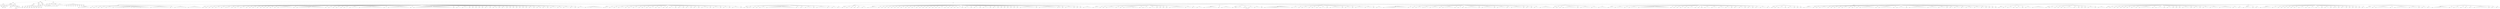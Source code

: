graph Tree {
	"t0" [label = "TEI"];
	"t1" [label = "teiHeader"];
	"t2" [label = "fileDesc"];
	"t3" [label = "titleStmt"];
	"t4" [label = "title"];
	"t5" [label = "title"];
	"t6" [label = "title"];
	"t7" [label = "author"];
	"t8" [label = "persName"];
	"t9" [label = "persName"];
	"t10" [label = "forename"];
	"t11" [label = "surname"];
	"t12" [label = "idno"];
	"t13" [label = "idno"];
	"t14" [label = "publicationStmt"];
	"t15" [label = "publisher"];
	"t16" [label = "idno"];
	"t17" [label = "idno"];
	"t18" [label = "idno"];
	"t19" [label = "availability"];
	"t20" [label = "licence"];
	"t21" [label = "ab"];
	"t22" [label = "ref"];
	"t23" [label = "sourceDesc"];
	"t24" [label = "bibl"];
	"t25" [label = "name"];
	"t26" [label = "idno"];
	"t27" [label = "idno"];
	"t28" [label = "availability"];
	"t29" [label = "licence"];
	"t30" [label = "ab"];
	"t31" [label = "ref"];
	"t32" [label = "bibl"];
	"t33" [label = "date"];
	"t34" [label = "date"];
	"t35" [label = "idno"];
	"t36" [label = "profileDesc"];
	"t37" [label = "particDesc"];
	"t38" [label = "listPerson"];
	"t39" [label = "person"];
	"t40" [label = "persName"];
	"t41" [label = "person"];
	"t42" [label = "persName"];
	"t43" [label = "person"];
	"t44" [label = "persName"];
	"t45" [label = "person"];
	"t46" [label = "persName"];
	"t47" [label = "person"];
	"t48" [label = "persName"];
	"t49" [label = "person"];
	"t50" [label = "persName"];
	"t51" [label = "person"];
	"t52" [label = "persName"];
	"t53" [label = "person"];
	"t54" [label = "persName"];
	"t55" [label = "person"];
	"t56" [label = "persName"];
	"t57" [label = "textClass"];
	"t58" [label = "keywords"];
	"t59" [label = "term"];
	"t60" [label = "term"];
	"t61" [label = "classCode"];
	"t62" [label = "revisionDesc"];
	"t63" [label = "listChange"];
	"t64" [label = "change"];
	"t65" [label = "text"];
	"t66" [label = "front"];
	"t67" [label = "docTitle"];
	"t68" [label = "titlePart"];
	"t69" [label = "titlePart"];
	"t70" [label = "titlePart"];
	"t71" [label = "docDate"];
	"t72" [label = "docAuthor"];
	"t73" [label = "div"];
	"t74" [label = "div"];
	"t75" [label = "head"];
	"t76" [label = "p"];
	"t77" [label = "p"];
	"t78" [label = "p"];
	"t79" [label = "p"];
	"t80" [label = "p"];
	"t81" [label = "p"];
	"t82" [label = "div"];
	"t83" [label = "p"];
	"t84" [label = "div"];
	"t85" [label = "p"];
	"t86" [label = "performance"];
	"t87" [label = "ab"];
	"t88" [label = "div"];
	"t89" [label = "opener"];
	"t90" [label = "salute"];
	"t91" [label = "head"];
	"t92" [label = "p"];
	"t93" [label = "p"];
	"t94" [label = "p"];
	"t95" [label = "p"];
	"t96" [label = "castList"];
	"t97" [label = "head"];
	"t98" [label = "castItem"];
	"t99" [label = "role"];
	"t100" [label = "castItem"];
	"t101" [label = "role"];
	"t102" [label = "castItem"];
	"t103" [label = "role"];
	"t104" [label = "castItem"];
	"t105" [label = "role"];
	"t106" [label = "castItem"];
	"t107" [label = "role"];
	"t108" [label = "castItem"];
	"t109" [label = "role"];
	"t110" [label = "castItem"];
	"t111" [label = "role"];
	"t112" [label = "castItem"];
	"t113" [label = "role"];
	"t114" [label = "castItem"];
	"t115" [label = "role"];
	"t116" [label = "body"];
	"t117" [label = "div"];
	"t118" [label = "head"];
	"t119" [label = "div"];
	"t120" [label = "head"];
	"t121" [label = "sp"];
	"t122" [label = "speaker"];
	"t123" [label = "l"];
	"t124" [label = "l"];
	"t125" [label = "l"];
	"t126" [label = "l"];
	"t127" [label = "l"];
	"t128" [label = "l"];
	"t129" [label = "l"];
	"t130" [label = "l"];
	"t131" [label = "sp"];
	"t132" [label = "speaker"];
	"t133" [label = "l"];
	"t134" [label = "sp"];
	"t135" [label = "speaker"];
	"t136" [label = "l"];
	"t137" [label = "l"];
	"t138" [label = "sp"];
	"t139" [label = "speaker"];
	"t140" [label = "l"];
	"t141" [label = "sp"];
	"t142" [label = "speaker"];
	"t143" [label = "l"];
	"t144" [label = "l"];
	"t145" [label = "sp"];
	"t146" [label = "speaker"];
	"t147" [label = "l"];
	"t148" [label = "l"];
	"t149" [label = "l"];
	"t150" [label = "l"];
	"t151" [label = "sp"];
	"t152" [label = "speaker"];
	"t153" [label = "l"];
	"t154" [label = "l"];
	"t155" [label = "l"];
	"t156" [label = "l"];
	"t157" [label = "l"];
	"t158" [label = "l"];
	"t159" [label = "l"];
	"t160" [label = "note"];
	"t161" [label = "l"];
	"t162" [label = "l"];
	"t163" [label = "l"];
	"t164" [label = "l"];
	"t165" [label = "l"];
	"t166" [label = "note"];
	"t167" [label = "l"];
	"t168" [label = "note"];
	"t169" [label = "l"];
	"t170" [label = "l"];
	"t171" [label = "l"];
	"t172" [label = "l"];
	"t173" [label = "note"];
	"t174" [label = "l"];
	"t175" [label = "l"];
	"t176" [label = "l"];
	"t177" [label = "l"];
	"t178" [label = "l"];
	"t179" [label = "l"];
	"t180" [label = "l"];
	"t181" [label = "sp"];
	"t182" [label = "speaker"];
	"t183" [label = "l"];
	"t184" [label = "l"];
	"t185" [label = "l"];
	"t186" [label = "l"];
	"t187" [label = "l"];
	"t188" [label = "l"];
	"t189" [label = "l"];
	"t190" [label = "l"];
	"t191" [label = "l"];
	"t192" [label = "l"];
	"t193" [label = "l"];
	"t194" [label = "l"];
	"t195" [label = "l"];
	"t196" [label = "l"];
	"t197" [label = "sp"];
	"t198" [label = "speaker"];
	"t199" [label = "l"];
	"t200" [label = "l"];
	"t201" [label = "sp"];
	"t202" [label = "speaker"];
	"t203" [label = "l"];
	"t204" [label = "l"];
	"t205" [label = "l"];
	"t206" [label = "l"];
	"t207" [label = "l"];
	"t208" [label = "l"];
	"t209" [label = "l"];
	"t210" [label = "note"];
	"t211" [label = "l"];
	"t212" [label = "sp"];
	"t213" [label = "speaker"];
	"t214" [label = "l"];
	"t215" [label = "l"];
	"t216" [label = "l"];
	"t217" [label = "l"];
	"t218" [label = "l"];
	"t219" [label = "l"];
	"t220" [label = "l"];
	"t221" [label = "l"];
	"t222" [label = "l"];
	"t223" [label = "l"];
	"t224" [label = "div"];
	"t225" [label = "head"];
	"t226" [label = "sp"];
	"t227" [label = "speaker"];
	"t228" [label = "l"];
	"t229" [label = "sp"];
	"t230" [label = "speaker"];
	"t231" [label = "l"];
	"t232" [label = "sp"];
	"t233" [label = "speaker"];
	"t234" [label = "l"];
	"t235" [label = "sp"];
	"t236" [label = "speaker"];
	"t237" [label = "l"];
	"t238" [label = "sp"];
	"t239" [label = "speaker"];
	"t240" [label = "l"];
	"t241" [label = "l"];
	"t242" [label = "l"];
	"t243" [label = "sp"];
	"t244" [label = "speaker"];
	"t245" [label = "l"];
	"t246" [label = "l"];
	"t247" [label = "sp"];
	"t248" [label = "speaker"];
	"t249" [label = "note"];
	"t250" [label = "l"];
	"t251" [label = "l"];
	"t252" [label = "sp"];
	"t253" [label = "speaker"];
	"t254" [label = "l"];
	"t255" [label = "sp"];
	"t256" [label = "speaker"];
	"t257" [label = "l"];
	"t258" [label = "l"];
	"t259" [label = "l"];
	"t260" [label = "sp"];
	"t261" [label = "speaker"];
	"t262" [label = "l"];
	"t263" [label = "l"];
	"t264" [label = "l"];
	"t265" [label = "sp"];
	"t266" [label = "speaker"];
	"t267" [label = "l"];
	"t268" [label = "sp"];
	"t269" [label = "speaker"];
	"t270" [label = "l"];
	"t271" [label = "sp"];
	"t272" [label = "speaker"];
	"t273" [label = "l"];
	"t274" [label = "l"];
	"t275" [label = "sp"];
	"t276" [label = "speaker"];
	"t277" [label = "l"];
	"t278" [label = "sp"];
	"t279" [label = "speaker"];
	"t280" [label = "l"];
	"t281" [label = "sp"];
	"t282" [label = "speaker"];
	"t283" [label = "l"];
	"t284" [label = "sp"];
	"t285" [label = "speaker"];
	"t286" [label = "l"];
	"t287" [label = "sp"];
	"t288" [label = "speaker"];
	"t289" [label = "l"];
	"t290" [label = "l"];
	"t291" [label = "sp"];
	"t292" [label = "speaker"];
	"t293" [label = "l"];
	"t294" [label = "sp"];
	"t295" [label = "speaker"];
	"t296" [label = "l"];
	"t297" [label = "l"];
	"t298" [label = "l"];
	"t299" [label = "l"];
	"t300" [label = "l"];
	"t301" [label = "l"];
	"t302" [label = "l"];
	"t303" [label = "l"];
	"t304" [label = "l"];
	"t305" [label = "l"];
	"t306" [label = "l"];
	"t307" [label = "sp"];
	"t308" [label = "speaker"];
	"t309" [label = "l"];
	"t310" [label = "sp"];
	"t311" [label = "speaker"];
	"t312" [label = "l"];
	"t313" [label = "l"];
	"t314" [label = "l"];
	"t315" [label = "l"];
	"t316" [label = "l"];
	"t317" [label = "l"];
	"t318" [label = "l"];
	"t319" [label = "l"];
	"t320" [label = "note"];
	"t321" [label = "l"];
	"t322" [label = "l"];
	"t323" [label = "l"];
	"t324" [label = "l"];
	"t325" [label = "l"];
	"t326" [label = "l"];
	"t327" [label = "l"];
	"t328" [label = "l"];
	"t329" [label = "l"];
	"t330" [label = "l"];
	"t331" [label = "l"];
	"t332" [label = "l"];
	"t333" [label = "sp"];
	"t334" [label = "speaker"];
	"t335" [label = "l"];
	"t336" [label = "sp"];
	"t337" [label = "speaker"];
	"t338" [label = "l"];
	"t339" [label = "l"];
	"t340" [label = "sp"];
	"t341" [label = "speaker"];
	"t342" [label = "l"];
	"t343" [label = "sp"];
	"t344" [label = "speaker"];
	"t345" [label = "l"];
	"t346" [label = "l"];
	"t347" [label = "sp"];
	"t348" [label = "speaker"];
	"t349" [label = "l"];
	"t350" [label = "sp"];
	"t351" [label = "speaker"];
	"t352" [label = "l"];
	"t353" [label = "l"];
	"t354" [label = "l"];
	"t355" [label = "sp"];
	"t356" [label = "speaker"];
	"t357" [label = "l"];
	"t358" [label = "l"];
	"t359" [label = "l"];
	"t360" [label = "l"];
	"t361" [label = "l"];
	"t362" [label = "l"];
	"t363" [label = "sp"];
	"t364" [label = "speaker"];
	"t365" [label = "l"];
	"t366" [label = "l"];
	"t367" [label = "l"];
	"t368" [label = "l"];
	"t369" [label = "l"];
	"t370" [label = "l"];
	"t371" [label = "l"];
	"t372" [label = "l"];
	"t373" [label = "l"];
	"t374" [label = "l"];
	"t375" [label = "l"];
	"t376" [label = "l"];
	"t377" [label = "l"];
	"t378" [label = "l"];
	"t379" [label = "l"];
	"t380" [label = "l"];
	"t381" [label = "l"];
	"t382" [label = "l"];
	"t383" [label = "sp"];
	"t384" [label = "speaker"];
	"t385" [label = "l"];
	"t386" [label = "l"];
	"t387" [label = "sp"];
	"t388" [label = "speaker"];
	"t389" [label = "l"];
	"t390" [label = "l"];
	"t391" [label = "l"];
	"t392" [label = "l"];
	"t393" [label = "l"];
	"t394" [label = "l"];
	"t395" [label = "l"];
	"t396" [label = "l"];
	"t397" [label = "l"];
	"t398" [label = "l"];
	"t399" [label = "l"];
	"t400" [label = "l"];
	"t401" [label = "l"];
	"t402" [label = "l"];
	"t403" [label = "l"];
	"t404" [label = "l"];
	"t405" [label = "sp"];
	"t406" [label = "speaker"];
	"t407" [label = "l"];
	"t408" [label = "sp"];
	"t409" [label = "speaker"];
	"t410" [label = "l"];
	"t411" [label = "l"];
	"t412" [label = "l"];
	"t413" [label = "l"];
	"t414" [label = "l"];
	"t415" [label = "l"];
	"t416" [label = "l"];
	"t417" [label = "l"];
	"t418" [label = "l"];
	"t419" [label = "l"];
	"t420" [label = "l"];
	"t421" [label = "l"];
	"t422" [label = "l"];
	"t423" [label = "l"];
	"t424" [label = "l"];
	"t425" [label = "l"];
	"t426" [label = "l"];
	"t427" [label = "l"];
	"t428" [label = "l"];
	"t429" [label = "l"];
	"t430" [label = "l"];
	"t431" [label = "l"];
	"t432" [label = "l"];
	"t433" [label = "l"];
	"t434" [label = "l"];
	"t435" [label = "l"];
	"t436" [label = "l"];
	"t437" [label = "l"];
	"t438" [label = "l"];
	"t439" [label = "l"];
	"t440" [label = "sp"];
	"t441" [label = "speaker"];
	"t442" [label = "l"];
	"t443" [label = "sp"];
	"t444" [label = "speaker"];
	"t445" [label = "l"];
	"t446" [label = "l"];
	"t447" [label = "l"];
	"t448" [label = "sp"];
	"t449" [label = "speaker"];
	"t450" [label = "l"];
	"t451" [label = "l"];
	"t452" [label = "l"];
	"t453" [label = "l"];
	"t454" [label = "sp"];
	"t455" [label = "speaker"];
	"t456" [label = "l"];
	"t457" [label = "sp"];
	"t458" [label = "speaker"];
	"t459" [label = "l"];
	"t460" [label = "sp"];
	"t461" [label = "speaker"];
	"t462" [label = "l"];
	"t463" [label = "sp"];
	"t464" [label = "speaker"];
	"t465" [label = "l"];
	"t466" [label = "sp"];
	"t467" [label = "speaker"];
	"t468" [label = "l"];
	"t469" [label = "sp"];
	"t470" [label = "speaker"];
	"t471" [label = "l"];
	"t472" [label = "l"];
	"t473" [label = "sp"];
	"t474" [label = "speaker"];
	"t475" [label = "l"];
	"t476" [label = "sp"];
	"t477" [label = "speaker"];
	"t478" [label = "l"];
	"t479" [label = "note"];
	"t480" [label = "l"];
	"t481" [label = "sp"];
	"t482" [label = "speaker"];
	"t483" [label = "l"];
	"t484" [label = "sp"];
	"t485" [label = "speaker"];
	"t486" [label = "l"];
	"t487" [label = "l"];
	"t488" [label = "sp"];
	"t489" [label = "speaker"];
	"t490" [label = "l"];
	"t491" [label = "sp"];
	"t492" [label = "speaker"];
	"t493" [label = "l"];
	"t494" [label = "sp"];
	"t495" [label = "speaker"];
	"t496" [label = "l"];
	"t497" [label = "sp"];
	"t498" [label = "speaker"];
	"t499" [label = "l"];
	"t500" [label = "sp"];
	"t501" [label = "speaker"];
	"t502" [label = "l"];
	"t503" [label = "sp"];
	"t504" [label = "speaker"];
	"t505" [label = "l"];
	"t506" [label = "sp"];
	"t507" [label = "speaker"];
	"t508" [label = "l"];
	"t509" [label = "sp"];
	"t510" [label = "speaker"];
	"t511" [label = "l"];
	"t512" [label = "l"];
	"t513" [label = "sp"];
	"t514" [label = "speaker"];
	"t515" [label = "l"];
	"t516" [label = "sp"];
	"t517" [label = "speaker"];
	"t518" [label = "l"];
	"t519" [label = "stage"];
	"t520" [label = "l"];
	"t521" [label = "sp"];
	"t522" [label = "speaker"];
	"t523" [label = "l"];
	"t524" [label = "l"];
	"t525" [label = "sp"];
	"t526" [label = "speaker"];
	"t527" [label = "l"];
	"t528" [label = "sp"];
	"t529" [label = "speaker"];
	"t530" [label = "l"];
	"t531" [label = "l"];
	"t532" [label = "l"];
	"t533" [label = "l"];
	"t534" [label = "sp"];
	"t535" [label = "speaker"];
	"t536" [label = "l"];
	"t537" [label = "note"];
	"t538" [label = "l"];
	"t539" [label = "sp"];
	"t540" [label = "speaker"];
	"t541" [label = "l"];
	"t542" [label = "l"];
	"t543" [label = "l"];
	"t544" [label = "l"];
	"t545" [label = "sp"];
	"t546" [label = "speaker"];
	"t547" [label = "l"];
	"t548" [label = "l"];
	"t549" [label = "sp"];
	"t550" [label = "speaker"];
	"t551" [label = "l"];
	"t552" [label = "sp"];
	"t553" [label = "speaker"];
	"t554" [label = "l"];
	"t555" [label = "l"];
	"t556" [label = "l"];
	"t557" [label = "l"];
	"t558" [label = "sp"];
	"t559" [label = "speaker"];
	"t560" [label = "l"];
	"t561" [label = "l"];
	"t562" [label = "l"];
	"t563" [label = "note"];
	"t564" [label = "l"];
	"t565" [label = "l"];
	"t566" [label = "l"];
	"t567" [label = "l"];
	"t568" [label = "l"];
	"t569" [label = "l"];
	"t570" [label = "l"];
	"t571" [label = "l"];
	"t572" [label = "l"];
	"t573" [label = "div"];
	"t574" [label = "head"];
	"t575" [label = "sp"];
	"t576" [label = "speaker"];
	"t577" [label = "note"];
	"t578" [label = "l"];
	"t579" [label = "l"];
	"t580" [label = "sp"];
	"t581" [label = "speaker"];
	"t582" [label = "l"];
	"t583" [label = "l"];
	"t584" [label = "sp"];
	"t585" [label = "speaker"];
	"t586" [label = "l"];
	"t587" [label = "l"];
	"t588" [label = "sp"];
	"t589" [label = "speaker"];
	"t590" [label = "l"];
	"t591" [label = "l"];
	"t592" [label = "l"];
	"t593" [label = "l"];
	"t594" [label = "sp"];
	"t595" [label = "speaker"];
	"t596" [label = "l"];
	"t597" [label = "sp"];
	"t598" [label = "speaker"];
	"t599" [label = "l"];
	"t600" [label = "l"];
	"t601" [label = "sp"];
	"t602" [label = "speaker"];
	"t603" [label = "l"];
	"t604" [label = "l"];
	"t605" [label = "l"];
	"t606" [label = "sp"];
	"t607" [label = "speaker"];
	"t608" [label = "l"];
	"t609" [label = "sp"];
	"t610" [label = "speaker"];
	"t611" [label = "l"];
	"t612" [label = "l"];
	"t613" [label = "sp"];
	"t614" [label = "speaker"];
	"t615" [label = "l"];
	"t616" [label = "sp"];
	"t617" [label = "speaker"];
	"t618" [label = "l"];
	"t619" [label = "l"];
	"t620" [label = "l"];
	"t621" [label = "sp"];
	"t622" [label = "speaker"];
	"t623" [label = "l"];
	"t624" [label = "sp"];
	"t625" [label = "speaker"];
	"t626" [label = "l"];
	"t627" [label = "l"];
	"t628" [label = "sp"];
	"t629" [label = "speaker"];
	"t630" [label = "l"];
	"t631" [label = "sp"];
	"t632" [label = "speaker"];
	"t633" [label = "l"];
	"t634" [label = "sp"];
	"t635" [label = "speaker"];
	"t636" [label = "l"];
	"t637" [label = "l"];
	"t638" [label = "l"];
	"t639" [label = "sp"];
	"t640" [label = "speaker"];
	"t641" [label = "l"];
	"t642" [label = "sp"];
	"t643" [label = "speaker"];
	"t644" [label = "l"];
	"t645" [label = "l"];
	"t646" [label = "sp"];
	"t647" [label = "speaker"];
	"t648" [label = "l"];
	"t649" [label = "sp"];
	"t650" [label = "speaker"];
	"t651" [label = "l"];
	"t652" [label = "l"];
	"t653" [label = "sp"];
	"t654" [label = "speaker"];
	"t655" [label = "l"];
	"t656" [label = "sp"];
	"t657" [label = "speaker"];
	"t658" [label = "l"];
	"t659" [label = "l"];
	"t660" [label = "sp"];
	"t661" [label = "speaker"];
	"t662" [label = "l"];
	"t663" [label = "sp"];
	"t664" [label = "speaker"];
	"t665" [label = "l"];
	"t666" [label = "l"];
	"t667" [label = "l"];
	"t668" [label = "note"];
	"t669" [label = "l"];
	"t670" [label = "sp"];
	"t671" [label = "speaker"];
	"t672" [label = "l"];
	"t673" [label = "sp"];
	"t674" [label = "speaker"];
	"t675" [label = "l"];
	"t676" [label = "l"];
	"t677" [label = "l"];
	"t678" [label = "l"];
	"t679" [label = "sp"];
	"t680" [label = "speaker"];
	"t681" [label = "l"];
	"t682" [label = "sp"];
	"t683" [label = "speaker"];
	"t684" [label = "l"];
	"t685" [label = "l"];
	"t686" [label = "l"];
	"t687" [label = "sp"];
	"t688" [label = "speaker"];
	"t689" [label = "l"];
	"t690" [label = "sp"];
	"t691" [label = "speaker"];
	"t692" [label = "l"];
	"t693" [label = "l"];
	"t694" [label = "l"];
	"t695" [label = "l"];
	"t696" [label = "l"];
	"t697" [label = "sp"];
	"t698" [label = "speaker"];
	"t699" [label = "l"];
	"t700" [label = "div"];
	"t701" [label = "head"];
	"t702" [label = "sp"];
	"t703" [label = "speaker"];
	"t704" [label = "l"];
	"t705" [label = "sp"];
	"t706" [label = "speaker"];
	"t707" [label = "note"];
	"t708" [label = "note"];
	"t709" [label = "l"];
	"t710" [label = "sp"];
	"t711" [label = "speaker"];
	"t712" [label = "l"];
	"t713" [label = "sp"];
	"t714" [label = "speaker"];
	"t715" [label = "l"];
	"t716" [label = "sp"];
	"t717" [label = "speaker"];
	"t718" [label = "l"];
	"t719" [label = "l"];
	"t720" [label = "l"];
	"t721" [label = "l"];
	"t722" [label = "sp"];
	"t723" [label = "speaker"];
	"t724" [label = "l"];
	"t725" [label = "l"];
	"t726" [label = "l"];
	"t727" [label = "l"];
	"t728" [label = "l"];
	"t729" [label = "l"];
	"t730" [label = "l"];
	"t731" [label = "l"];
	"t732" [label = "l"];
	"t733" [label = "l"];
	"t734" [label = "l"];
	"t735" [label = "l"];
	"t736" [label = "l"];
	"t737" [label = "l"];
	"t738" [label = "l"];
	"t739" [label = "l"];
	"t740" [label = "l"];
	"t741" [label = "l"];
	"t742" [label = "l"];
	"t743" [label = "l"];
	"t744" [label = "l"];
	"t745" [label = "l"];
	"t746" [label = "sp"];
	"t747" [label = "speaker"];
	"t748" [label = "l"];
	"t749" [label = "l"];
	"t750" [label = "sp"];
	"t751" [label = "speaker"];
	"t752" [label = "l"];
	"t753" [label = "l"];
	"t754" [label = "sp"];
	"t755" [label = "speaker"];
	"t756" [label = "l"];
	"t757" [label = "l"];
	"t758" [label = "l"];
	"t759" [label = "l"];
	"t760" [label = "l"];
	"t761" [label = "sp"];
	"t762" [label = "speaker"];
	"t763" [label = "l"];
	"t764" [label = "sp"];
	"t765" [label = "speaker"];
	"t766" [label = "l"];
	"t767" [label = "l"];
	"t768" [label = "l"];
	"t769" [label = "l"];
	"t770" [label = "l"];
	"t771" [label = "l"];
	"t772" [label = "l"];
	"t773" [label = "sp"];
	"t774" [label = "speaker"];
	"t775" [label = "l"];
	"t776" [label = "l"];
	"t777" [label = "sp"];
	"t778" [label = "speaker"];
	"t779" [label = "l"];
	"t780" [label = "l"];
	"t781" [label = "l"];
	"t782" [label = "sp"];
	"t783" [label = "speaker"];
	"t784" [label = "l"];
	"t785" [label = "l"];
	"t786" [label = "div"];
	"t787" [label = "head"];
	"t788" [label = "div"];
	"t789" [label = "head"];
	"t790" [label = "sp"];
	"t791" [label = "speaker"];
	"t792" [label = "l"];
	"t793" [label = "l"];
	"t794" [label = "sp"];
	"t795" [label = "speaker"];
	"t796" [label = "l"];
	"t797" [label = "l"];
	"t798" [label = "sp"];
	"t799" [label = "speaker"];
	"t800" [label = "l"];
	"t801" [label = "sp"];
	"t802" [label = "speaker"];
	"t803" [label = "l"];
	"t804" [label = "sp"];
	"t805" [label = "speaker"];
	"t806" [label = "l"];
	"t807" [label = "l"];
	"t808" [label = "sp"];
	"t809" [label = "speaker"];
	"t810" [label = "l"];
	"t811" [label = "l"];
	"t812" [label = "l"];
	"t813" [label = "div"];
	"t814" [label = "head"];
	"t815" [label = "sp"];
	"t816" [label = "speaker"];
	"t817" [label = "l"];
	"t818" [label = "l"];
	"t819" [label = "l"];
	"t820" [label = "l"];
	"t821" [label = "l"];
	"t822" [label = "l"];
	"t823" [label = "l"];
	"t824" [label = "sp"];
	"t825" [label = "speaker"];
	"t826" [label = "l"];
	"t827" [label = "sp"];
	"t828" [label = "speaker"];
	"t829" [label = "l"];
	"t830" [label = "sp"];
	"t831" [label = "speaker"];
	"t832" [label = "l"];
	"t833" [label = "sp"];
	"t834" [label = "speaker"];
	"t835" [label = "l"];
	"t836" [label = "sp"];
	"t837" [label = "speaker"];
	"t838" [label = "l"];
	"t839" [label = "sp"];
	"t840" [label = "speaker"];
	"t841" [label = "l"];
	"t842" [label = "sp"];
	"t843" [label = "speaker"];
	"t844" [label = "l"];
	"t845" [label = "sp"];
	"t846" [label = "speaker"];
	"t847" [label = "l"];
	"t848" [label = "l"];
	"t849" [label = "sp"];
	"t850" [label = "speaker"];
	"t851" [label = "l"];
	"t852" [label = "sp"];
	"t853" [label = "speaker"];
	"t854" [label = "l"];
	"t855" [label = "sp"];
	"t856" [label = "speaker"];
	"t857" [label = "l"];
	"t858" [label = "l"];
	"t859" [label = "sp"];
	"t860" [label = "speaker"];
	"t861" [label = "l"];
	"t862" [label = "sp"];
	"t863" [label = "speaker"];
	"t864" [label = "l"];
	"t865" [label = "sp"];
	"t866" [label = "speaker"];
	"t867" [label = "l"];
	"t868" [label = "sp"];
	"t869" [label = "speaker"];
	"t870" [label = "l"];
	"t871" [label = "sp"];
	"t872" [label = "speaker"];
	"t873" [label = "l"];
	"t874" [label = "sp"];
	"t875" [label = "speaker"];
	"t876" [label = "l"];
	"t877" [label = "sp"];
	"t878" [label = "speaker"];
	"t879" [label = "l"];
	"t880" [label = "sp"];
	"t881" [label = "speaker"];
	"t882" [label = "l"];
	"t883" [label = "l"];
	"t884" [label = "l"];
	"t885" [label = "sp"];
	"t886" [label = "speaker"];
	"t887" [label = "l"];
	"t888" [label = "sp"];
	"t889" [label = "speaker"];
	"t890" [label = "l"];
	"t891" [label = "sp"];
	"t892" [label = "speaker"];
	"t893" [label = "l"];
	"t894" [label = "sp"];
	"t895" [label = "speaker"];
	"t896" [label = "l"];
	"t897" [label = "sp"];
	"t898" [label = "speaker"];
	"t899" [label = "l"];
	"t900" [label = "l"];
	"t901" [label = "sp"];
	"t902" [label = "speaker"];
	"t903" [label = "l"];
	"t904" [label = "sp"];
	"t905" [label = "speaker"];
	"t906" [label = "l"];
	"t907" [label = "l"];
	"t908" [label = "l"];
	"t909" [label = "sp"];
	"t910" [label = "speaker"];
	"t911" [label = "l"];
	"t912" [label = "sp"];
	"t913" [label = "speaker"];
	"t914" [label = "l"];
	"t915" [label = "l"];
	"t916" [label = "l"];
	"t917" [label = "sp"];
	"t918" [label = "speaker"];
	"t919" [label = "l"];
	"t920" [label = "sp"];
	"t921" [label = "speaker"];
	"t922" [label = "l"];
	"t923" [label = "l"];
	"t924" [label = "l"];
	"t925" [label = "l"];
	"t926" [label = "sp"];
	"t927" [label = "speaker"];
	"t928" [label = "l"];
	"t929" [label = "sp"];
	"t930" [label = "speaker"];
	"t931" [label = "l"];
	"t932" [label = "l"];
	"t933" [label = "sp"];
	"t934" [label = "speaker"];
	"t935" [label = "l"];
	"t936" [label = "sp"];
	"t937" [label = "speaker"];
	"t938" [label = "l"];
	"t939" [label = "sp"];
	"t940" [label = "speaker"];
	"t941" [label = "l"];
	"t942" [label = "sp"];
	"t943" [label = "speaker"];
	"t944" [label = "l"];
	"t945" [label = "sp"];
	"t946" [label = "speaker"];
	"t947" [label = "l"];
	"t948" [label = "sp"];
	"t949" [label = "speaker"];
	"t950" [label = "l"];
	"t951" [label = "sp"];
	"t952" [label = "speaker"];
	"t953" [label = "l"];
	"t954" [label = "sp"];
	"t955" [label = "speaker"];
	"t956" [label = "l"];
	"t957" [label = "l"];
	"t958" [label = "l"];
	"t959" [label = "l"];
	"t960" [label = "l"];
	"t961" [label = "l"];
	"t962" [label = "l"];
	"t963" [label = "l"];
	"t964" [label = "l"];
	"t965" [label = "l"];
	"t966" [label = "l"];
	"t967" [label = "sp"];
	"t968" [label = "speaker"];
	"t969" [label = "l"];
	"t970" [label = "sp"];
	"t971" [label = "speaker"];
	"t972" [label = "l"];
	"t973" [label = "l"];
	"t974" [label = "l"];
	"t975" [label = "l"];
	"t976" [label = "l"];
	"t977" [label = "l"];
	"t978" [label = "l"];
	"t979" [label = "l"];
	"t980" [label = "l"];
	"t981" [label = "l"];
	"t982" [label = "l"];
	"t983" [label = "l"];
	"t984" [label = "l"];
	"t985" [label = "sp"];
	"t986" [label = "speaker"];
	"t987" [label = "note"];
	"t988" [label = "l"];
	"t989" [label = "sp"];
	"t990" [label = "speaker"];
	"t991" [label = "l"];
	"t992" [label = "sp"];
	"t993" [label = "speaker"];
	"t994" [label = "l"];
	"t995" [label = "l"];
	"t996" [label = "l"];
	"t997" [label = "l"];
	"t998" [label = "l"];
	"t999" [label = "sp"];
	"t1000" [label = "speaker"];
	"t1001" [label = "l"];
	"t1002" [label = "sp"];
	"t1003" [label = "speaker"];
	"t1004" [label = "l"];
	"t1005" [label = "sp"];
	"t1006" [label = "speaker"];
	"t1007" [label = "l"];
	"t1008" [label = "sp"];
	"t1009" [label = "speaker"];
	"t1010" [label = "l"];
	"t1011" [label = "l"];
	"t1012" [label = "l"];
	"t1013" [label = "l"];
	"t1014" [label = "l"];
	"t1015" [label = "l"];
	"t1016" [label = "div"];
	"t1017" [label = "head"];
	"t1018" [label = "sp"];
	"t1019" [label = "speaker"];
	"t1020" [label = "l"];
	"t1021" [label = "l"];
	"t1022" [label = "l"];
	"t1023" [label = "l"];
	"t1024" [label = "sp"];
	"t1025" [label = "speaker"];
	"t1026" [label = "l"];
	"t1027" [label = "sp"];
	"t1028" [label = "speaker"];
	"t1029" [label = "l"];
	"t1030" [label = "sp"];
	"t1031" [label = "speaker"];
	"t1032" [label = "l"];
	"t1033" [label = "l"];
	"t1034" [label = "l"];
	"t1035" [label = "l"];
	"t1036" [label = "l"];
	"t1037" [label = "l"];
	"t1038" [label = "sp"];
	"t1039" [label = "speaker"];
	"t1040" [label = "l"];
	"t1041" [label = "l"];
	"t1042" [label = "sp"];
	"t1043" [label = "speaker"];
	"t1044" [label = "l"];
	"t1045" [label = "sp"];
	"t1046" [label = "speaker"];
	"t1047" [label = "l"];
	"t1048" [label = "l"];
	"t1049" [label = "l"];
	"t1050" [label = "l"];
	"t1051" [label = "l"];
	"t1052" [label = "l"];
	"t1053" [label = "note"];
	"t1054" [label = "l"];
	"t1055" [label = "l"];
	"t1056" [label = "l"];
	"t1057" [label = "l"];
	"t1058" [label = "sp"];
	"t1059" [label = "speaker"];
	"t1060" [label = "l"];
	"t1061" [label = "sp"];
	"t1062" [label = "speaker"];
	"t1063" [label = "l"];
	"t1064" [label = "l"];
	"t1065" [label = "l"];
	"t1066" [label = "l"];
	"t1067" [label = "sp"];
	"t1068" [label = "speaker"];
	"t1069" [label = "l"];
	"t1070" [label = "l"];
	"t1071" [label = "l"];
	"t1072" [label = "l"];
	"t1073" [label = "sp"];
	"t1074" [label = "speaker"];
	"t1075" [label = "l"];
	"t1076" [label = "sp"];
	"t1077" [label = "speaker"];
	"t1078" [label = "l"];
	"t1079" [label = "sp"];
	"t1080" [label = "speaker"];
	"t1081" [label = "l"];
	"t1082" [label = "sp"];
	"t1083" [label = "speaker"];
	"t1084" [label = "l"];
	"t1085" [label = "sp"];
	"t1086" [label = "speaker"];
	"t1087" [label = "l"];
	"t1088" [label = "l"];
	"t1089" [label = "l"];
	"t1090" [label = "l"];
	"t1091" [label = "l"];
	"t1092" [label = "l"];
	"t1093" [label = "l"];
	"t1094" [label = "l"];
	"t1095" [label = "l"];
	"t1096" [label = "l"];
	"t1097" [label = "l"];
	"t1098" [label = "sp"];
	"t1099" [label = "speaker"];
	"t1100" [label = "l"];
	"t1101" [label = "l"];
	"t1102" [label = "l"];
	"t1103" [label = "l"];
	"t1104" [label = "sp"];
	"t1105" [label = "speaker"];
	"t1106" [label = "l"];
	"t1107" [label = "l"];
	"t1108" [label = "sp"];
	"t1109" [label = "speaker"];
	"t1110" [label = "l"];
	"t1111" [label = "l"];
	"t1112" [label = "l"];
	"t1113" [label = "l"];
	"t1114" [label = "div"];
	"t1115" [label = "head"];
	"t1116" [label = "sp"];
	"t1117" [label = "speaker"];
	"t1118" [label = "l"];
	"t1119" [label = "l"];
	"t1120" [label = "l"];
	"t1121" [label = "l"];
	"t1122" [label = "l"];
	"t1123" [label = "l"];
	"t1124" [label = "l"];
	"t1125" [label = "l"];
	"t1126" [label = "l"];
	"t1127" [label = "l"];
	"t1128" [label = "sp"];
	"t1129" [label = "speaker"];
	"t1130" [label = "l"];
	"t1131" [label = "sp"];
	"t1132" [label = "speaker"];
	"t1133" [label = "l"];
	"t1134" [label = "l"];
	"t1135" [label = "l"];
	"t1136" [label = "l"];
	"t1137" [label = "l"];
	"t1138" [label = "l"];
	"t1139" [label = "l"];
	"t1140" [label = "div"];
	"t1141" [label = "head"];
	"t1142" [label = "sp"];
	"t1143" [label = "speaker"];
	"t1144" [label = "l"];
	"t1145" [label = "sp"];
	"t1146" [label = "speaker"];
	"t1147" [label = "l"];
	"t1148" [label = "l"];
	"t1149" [label = "l"];
	"t1150" [label = "l"];
	"t1151" [label = "l"];
	"t1152" [label = "sp"];
	"t1153" [label = "speaker"];
	"t1154" [label = "stage"];
	"t1155" [label = "p"];
	"t1156" [label = "s"];
	"t1157" [label = "s"];
	"t1158" [label = "s"];
	"t1159" [label = "sp"];
	"t1160" [label = "speaker"];
	"t1161" [label = "l"];
	"t1162" [label = "l"];
	"t1163" [label = "l"];
	"t1164" [label = "sp"];
	"t1165" [label = "speaker"];
	"t1166" [label = "l"];
	"t1167" [label = "l"];
	"t1168" [label = "l"];
	"t1169" [label = "l"];
	"t1170" [label = "sp"];
	"t1171" [label = "speaker"];
	"t1172" [label = "l"];
	"t1173" [label = "div"];
	"t1174" [label = "head"];
	"t1175" [label = "sp"];
	"t1176" [label = "speaker"];
	"t1177" [label = "l"];
	"t1178" [label = "l"];
	"t1179" [label = "l"];
	"t1180" [label = "l"];
	"t1181" [label = "l"];
	"t1182" [label = "l"];
	"t1183" [label = "l"];
	"t1184" [label = "l"];
	"t1185" [label = "l"];
	"t1186" [label = "l"];
	"t1187" [label = "l"];
	"t1188" [label = "l"];
	"t1189" [label = "l"];
	"t1190" [label = "l"];
	"t1191" [label = "l"];
	"t1192" [label = "l"];
	"t1193" [label = "l"];
	"t1194" [label = "l"];
	"t1195" [label = "l"];
	"t1196" [label = "l"];
	"t1197" [label = "sp"];
	"t1198" [label = "speaker"];
	"t1199" [label = "l"];
	"t1200" [label = "l"];
	"t1201" [label = "l"];
	"t1202" [label = "l"];
	"t1203" [label = "sp"];
	"t1204" [label = "speaker"];
	"t1205" [label = "l"];
	"t1206" [label = "sp"];
	"t1207" [label = "speaker"];
	"t1208" [label = "l"];
	"t1209" [label = "l"];
	"t1210" [label = "l"];
	"t1211" [label = "l"];
	"t1212" [label = "sp"];
	"t1213" [label = "speaker"];
	"t1214" [label = "l"];
	"t1215" [label = "sp"];
	"t1216" [label = "speaker"];
	"t1217" [label = "l"];
	"t1218" [label = "l"];
	"t1219" [label = "sp"];
	"t1220" [label = "speaker"];
	"t1221" [label = "l"];
	"t1222" [label = "sp"];
	"t1223" [label = "speaker"];
	"t1224" [label = "l"];
	"t1225" [label = "l"];
	"t1226" [label = "l"];
	"t1227" [label = "l"];
	"t1228" [label = "sp"];
	"t1229" [label = "speaker"];
	"t1230" [label = "l"];
	"t1231" [label = "sp"];
	"t1232" [label = "speaker"];
	"t1233" [label = "l"];
	"t1234" [label = "l"];
	"t1235" [label = "l"];
	"t1236" [label = "l"];
	"t1237" [label = "l"];
	"t1238" [label = "l"];
	"t1239" [label = "l"];
	"t1240" [label = "l"];
	"t1241" [label = "sp"];
	"t1242" [label = "speaker"];
	"t1243" [label = "l"];
	"t1244" [label = "sp"];
	"t1245" [label = "speaker"];
	"t1246" [label = "l"];
	"t1247" [label = "l"];
	"t1248" [label = "l"];
	"t1249" [label = "l"];
	"t1250" [label = "sp"];
	"t1251" [label = "speaker"];
	"t1252" [label = "l"];
	"t1253" [label = "sp"];
	"t1254" [label = "speaker"];
	"t1255" [label = "l"];
	"t1256" [label = "l"];
	"t1257" [label = "l"];
	"t1258" [label = "l"];
	"t1259" [label = "l"];
	"t1260" [label = "l"];
	"t1261" [label = "sp"];
	"t1262" [label = "speaker"];
	"t1263" [label = "l"];
	"t1264" [label = "l"];
	"t1265" [label = "l"];
	"t1266" [label = "l"];
	"t1267" [label = "l"];
	"t1268" [label = "sp"];
	"t1269" [label = "speaker"];
	"t1270" [label = "l"];
	"t1271" [label = "sp"];
	"t1272" [label = "speaker"];
	"t1273" [label = "l"];
	"t1274" [label = "l"];
	"t1275" [label = "l"];
	"t1276" [label = "l"];
	"t1277" [label = "div"];
	"t1278" [label = "head"];
	"t1279" [label = "sp"];
	"t1280" [label = "speaker"];
	"t1281" [label = "l"];
	"t1282" [label = "l"];
	"t1283" [label = "l"];
	"t1284" [label = "l"];
	"t1285" [label = "l"];
	"t1286" [label = "l"];
	"t1287" [label = "l"];
	"t1288" [label = "l"];
	"t1289" [label = "l"];
	"t1290" [label = "l"];
	"t1291" [label = "l"];
	"t1292" [label = "l"];
	"t1293" [label = "l"];
	"t1294" [label = "l"];
	"t1295" [label = "l"];
	"t1296" [label = "l"];
	"t1297" [label = "l"];
	"t1298" [label = "l"];
	"t1299" [label = "sp"];
	"t1300" [label = "speaker"];
	"t1301" [label = "l"];
	"t1302" [label = "l"];
	"t1303" [label = "sp"];
	"t1304" [label = "speaker"];
	"t1305" [label = "l"];
	"t1306" [label = "sp"];
	"t1307" [label = "speaker"];
	"t1308" [label = "l"];
	"t1309" [label = "l"];
	"t1310" [label = "l"];
	"t1311" [label = "l"];
	"t1312" [label = "sp"];
	"t1313" [label = "speaker"];
	"t1314" [label = "note"];
	"t1315" [label = "l"];
	"t1316" [label = "l"];
	"t1317" [label = "l"];
	"t1318" [label = "sp"];
	"t1319" [label = "speaker"];
	"t1320" [label = "l"];
	"t1321" [label = "l"];
	"t1322" [label = "l"];
	"t1323" [label = "l"];
	"t1324" [label = "l"];
	"t1325" [label = "l"];
	"t1326" [label = "sp"];
	"t1327" [label = "speaker"];
	"t1328" [label = "l"];
	"t1329" [label = "sp"];
	"t1330" [label = "speaker"];
	"t1331" [label = "l"];
	"t1332" [label = "l"];
	"t1333" [label = "l"];
	"t1334" [label = "l"];
	"t1335" [label = "l"];
	"t1336" [label = "l"];
	"t1337" [label = "l"];
	"t1338" [label = "l"];
	"t1339" [label = "sp"];
	"t1340" [label = "speaker"];
	"t1341" [label = "l"];
	"t1342" [label = "sp"];
	"t1343" [label = "speaker"];
	"t1344" [label = "l"];
	"t1345" [label = "l"];
	"t1346" [label = "sp"];
	"t1347" [label = "speaker"];
	"t1348" [label = "l"];
	"t1349" [label = "sp"];
	"t1350" [label = "speaker"];
	"t1351" [label = "l"];
	"t1352" [label = "l"];
	"t1353" [label = "l"];
	"t1354" [label = "l"];
	"t1355" [label = "l"];
	"t1356" [label = "l"];
	"t1357" [label = "l"];
	"t1358" [label = "l"];
	"t1359" [label = "l"];
	"t1360" [label = "sp"];
	"t1361" [label = "speaker"];
	"t1362" [label = "l"];
	"t1363" [label = "sp"];
	"t1364" [label = "speaker"];
	"t1365" [label = "l"];
	"t1366" [label = "l"];
	"t1367" [label = "l"];
	"t1368" [label = "l"];
	"t1369" [label = "l"];
	"t1370" [label = "l"];
	"t1371" [label = "l"];
	"t1372" [label = "l"];
	"t1373" [label = "sp"];
	"t1374" [label = "speaker"];
	"t1375" [label = "l"];
	"t1376" [label = "sp"];
	"t1377" [label = "speaker"];
	"t1378" [label = "l"];
	"t1379" [label = "l"];
	"t1380" [label = "l"];
	"t1381" [label = "l"];
	"t1382" [label = "l"];
	"t1383" [label = "l"];
	"t1384" [label = "sp"];
	"t1385" [label = "speaker"];
	"t1386" [label = "l"];
	"t1387" [label = "l"];
	"t1388" [label = "sp"];
	"t1389" [label = "speaker"];
	"t1390" [label = "l"];
	"t1391" [label = "l"];
	"t1392" [label = "l"];
	"t1393" [label = "l"];
	"t1394" [label = "l"];
	"t1395" [label = "l"];
	"t1396" [label = "l"];
	"t1397" [label = "l"];
	"t1398" [label = "sp"];
	"t1399" [label = "speaker"];
	"t1400" [label = "l"];
	"t1401" [label = "sp"];
	"t1402" [label = "speaker"];
	"t1403" [label = "l"];
	"t1404" [label = "l"];
	"t1405" [label = "sp"];
	"t1406" [label = "speaker"];
	"t1407" [label = "l"];
	"t1408" [label = "sp"];
	"t1409" [label = "speaker"];
	"t1410" [label = "l"];
	"t1411" [label = "l"];
	"t1412" [label = "l"];
	"t1413" [label = "sp"];
	"t1414" [label = "speaker"];
	"t1415" [label = "l"];
	"t1416" [label = "l"];
	"t1417" [label = "l"];
	"t1418" [label = "l"];
	"t1419" [label = "l"];
	"t1420" [label = "l"];
	"t1421" [label = "l"];
	"t1422" [label = "l"];
	"t1423" [label = "l"];
	"t1424" [label = "div"];
	"t1425" [label = "head"];
	"t1426" [label = "sp"];
	"t1427" [label = "speaker"];
	"t1428" [label = "l"];
	"t1429" [label = "sp"];
	"t1430" [label = "speaker"];
	"t1431" [label = "l"];
	"t1432" [label = "sp"];
	"t1433" [label = "speaker"];
	"t1434" [label = "l"];
	"t1435" [label = "sp"];
	"t1436" [label = "speaker"];
	"t1437" [label = "l"];
	"t1438" [label = "l"];
	"t1439" [label = "l"];
	"t1440" [label = "l"];
	"t1441" [label = "l"];
	"t1442" [label = "l"];
	"t1443" [label = "l"];
	"t1444" [label = "l"];
	"t1445" [label = "l"];
	"t1446" [label = "l"];
	"t1447" [label = "sp"];
	"t1448" [label = "speaker"];
	"t1449" [label = "l"];
	"t1450" [label = "sp"];
	"t1451" [label = "speaker"];
	"t1452" [label = "l"];
	"t1453" [label = "l"];
	"t1454" [label = "l"];
	"t1455" [label = "l"];
	"t1456" [label = "l"];
	"t1457" [label = "l"];
	"t1458" [label = "l"];
	"t1459" [label = "sp"];
	"t1460" [label = "speaker"];
	"t1461" [label = "l"];
	"t1462" [label = "l"];
	"t1463" [label = "l"];
	"t1464" [label = "l"];
	"t1465" [label = "sp"];
	"t1466" [label = "speaker"];
	"t1467" [label = "l"];
	"t1468" [label = "l"];
	"t1469" [label = "l"];
	"t1470" [label = "l"];
	"t1471" [label = "l"];
	"t1472" [label = "l"];
	"t1473" [label = "div"];
	"t1474" [label = "head"];
	"t1475" [label = "sp"];
	"t1476" [label = "speaker"];
	"t1477" [label = "l"];
	"t1478" [label = "l"];
	"t1479" [label = "l"];
	"t1480" [label = "l"];
	"t1481" [label = "sp"];
	"t1482" [label = "speaker"];
	"t1483" [label = "l"];
	"t1484" [label = "l"];
	"t1485" [label = "l"];
	"t1486" [label = "l"];
	"t1487" [label = "l"];
	"t1488" [label = "l"];
	"t1489" [label = "sp"];
	"t1490" [label = "speaker"];
	"t1491" [label = "l"];
	"t1492" [label = "l"];
	"t1493" [label = "sp"];
	"t1494" [label = "speaker"];
	"t1495" [label = "l"];
	"t1496" [label = "l"];
	"t1497" [label = "l"];
	"t1498" [label = "l"];
	"t1499" [label = "l"];
	"t1500" [label = "l"];
	"t1501" [label = "sp"];
	"t1502" [label = "speaker"];
	"t1503" [label = "l"];
	"t1504" [label = "l"];
	"t1505" [label = "l"];
	"t1506" [label = "l"];
	"t1507" [label = "l"];
	"t1508" [label = "l"];
	"t1509" [label = "l"];
	"t1510" [label = "l"];
	"t1511" [label = "l"];
	"t1512" [label = "l"];
	"t1513" [label = "l"];
	"t1514" [label = "l"];
	"t1515" [label = "l"];
	"t1516" [label = "l"];
	"t1517" [label = "l"];
	"t1518" [label = "l"];
	"t1519" [label = "l"];
	"t1520" [label = "l"];
	"t1521" [label = "l"];
	"t1522" [label = "l"];
	"t1523" [label = "l"];
	"t1524" [label = "l"];
	"t1525" [label = "l"];
	"t1526" [label = "l"];
	"t1527" [label = "sp"];
	"t1528" [label = "speaker"];
	"t1529" [label = "l"];
	"t1530" [label = "sp"];
	"t1531" [label = "speaker"];
	"t1532" [label = "l"];
	"t1533" [label = "sp"];
	"t1534" [label = "speaker"];
	"t1535" [label = "l"];
	"t1536" [label = "sp"];
	"t1537" [label = "speaker"];
	"t1538" [label = "l"];
	"t1539" [label = "l"];
	"t1540" [label = "sp"];
	"t1541" [label = "speaker"];
	"t1542" [label = "l"];
	"t1543" [label = "sp"];
	"t1544" [label = "speaker"];
	"t1545" [label = "l"];
	"t1546" [label = "l"];
	"t1547" [label = "l"];
	"t1548" [label = "l"];
	"t1549" [label = "sp"];
	"t1550" [label = "speaker"];
	"t1551" [label = "l"];
	"t1552" [label = "sp"];
	"t1553" [label = "speaker"];
	"t1554" [label = "l"];
	"t1555" [label = "sp"];
	"t1556" [label = "speaker"];
	"t1557" [label = "l"];
	"t1558" [label = "sp"];
	"t1559" [label = "speaker"];
	"t1560" [label = "l"];
	"t1561" [label = "l"];
	"t1562" [label = "l"];
	"t1563" [label = "l"];
	"t1564" [label = "sp"];
	"t1565" [label = "speaker"];
	"t1566" [label = "l"];
	"t1567" [label = "l"];
	"t1568" [label = "l"];
	"t1569" [label = "l"];
	"t1570" [label = "sp"];
	"t1571" [label = "speaker"];
	"t1572" [label = "l"];
	"t1573" [label = "l"];
	"t1574" [label = "l"];
	"t1575" [label = "l"];
	"t1576" [label = "sp"];
	"t1577" [label = "speaker"];
	"t1578" [label = "l"];
	"t1579" [label = "l"];
	"t1580" [label = "l"];
	"t1581" [label = "sp"];
	"t1582" [label = "speaker"];
	"t1583" [label = "l"];
	"t1584" [label = "sp"];
	"t1585" [label = "speaker"];
	"t1586" [label = "l"];
	"t1587" [label = "l"];
	"t1588" [label = "sp"];
	"t1589" [label = "speaker"];
	"t1590" [label = "l"];
	"t1591" [label = "l"];
	"t1592" [label = "l"];
	"t1593" [label = "sp"];
	"t1594" [label = "speaker"];
	"t1595" [label = "l"];
	"t1596" [label = "sp"];
	"t1597" [label = "speaker"];
	"t1598" [label = "l"];
	"t1599" [label = "l"];
	"t1600" [label = "sp"];
	"t1601" [label = "speaker"];
	"t1602" [label = "l"];
	"t1603" [label = "sp"];
	"t1604" [label = "speaker"];
	"t1605" [label = "l"];
	"t1606" [label = "l"];
	"t1607" [label = "sp"];
	"t1608" [label = "speaker"];
	"t1609" [label = "l"];
	"t1610" [label = "l"];
	"t1611" [label = "l"];
	"t1612" [label = "l"];
	"t1613" [label = "sp"];
	"t1614" [label = "speaker"];
	"t1615" [label = "l"];
	"t1616" [label = "l"];
	"t1617" [label = "div"];
	"t1618" [label = "head"];
	"t1619" [label = "sp"];
	"t1620" [label = "speaker"];
	"t1621" [label = "l"];
	"t1622" [label = "sp"];
	"t1623" [label = "speaker"];
	"t1624" [label = "l"];
	"t1625" [label = "sp"];
	"t1626" [label = "speaker"];
	"t1627" [label = "l"];
	"t1628" [label = "l"];
	"t1629" [label = "l"];
	"t1630" [label = "l"];
	"t1631" [label = "sp"];
	"t1632" [label = "speaker"];
	"t1633" [label = "l"];
	"t1634" [label = "sp"];
	"t1635" [label = "speaker"];
	"t1636" [label = "l"];
	"t1637" [label = "l"];
	"t1638" [label = "l"];
	"t1639" [label = "sp"];
	"t1640" [label = "speaker"];
	"t1641" [label = "l"];
	"t1642" [label = "sp"];
	"t1643" [label = "speaker"];
	"t1644" [label = "l"];
	"t1645" [label = "sp"];
	"t1646" [label = "speaker"];
	"t1647" [label = "l"];
	"t1648" [label = "div"];
	"t1649" [label = "head"];
	"t1650" [label = "div"];
	"t1651" [label = "head"];
	"t1652" [label = "sp"];
	"t1653" [label = "speaker"];
	"t1654" [label = "l"];
	"t1655" [label = "l"];
	"t1656" [label = "l"];
	"t1657" [label = "l"];
	"t1658" [label = "l"];
	"t1659" [label = "l"];
	"t1660" [label = "div"];
	"t1661" [label = "head"];
	"t1662" [label = "sp"];
	"t1663" [label = "speaker"];
	"t1664" [label = "l"];
	"t1665" [label = "sp"];
	"t1666" [label = "speaker"];
	"t1667" [label = "l"];
	"t1668" [label = "sp"];
	"t1669" [label = "speaker"];
	"t1670" [label = "l"];
	"t1671" [label = "l"];
	"t1672" [label = "l"];
	"t1673" [label = "l"];
	"t1674" [label = "l"];
	"t1675" [label = "sp"];
	"t1676" [label = "speaker"];
	"t1677" [label = "l"];
	"t1678" [label = "sp"];
	"t1679" [label = "speaker"];
	"t1680" [label = "l"];
	"t1681" [label = "sp"];
	"t1682" [label = "speaker"];
	"t1683" [label = "l"];
	"t1684" [label = "l"];
	"t1685" [label = "sp"];
	"t1686" [label = "speaker"];
	"t1687" [label = "l"];
	"t1688" [label = "sp"];
	"t1689" [label = "speaker"];
	"t1690" [label = "l"];
	"t1691" [label = "l"];
	"t1692" [label = "l"];
	"t1693" [label = "l"];
	"t1694" [label = "sp"];
	"t1695" [label = "speaker"];
	"t1696" [label = "l"];
	"t1697" [label = "sp"];
	"t1698" [label = "speaker"];
	"t1699" [label = "l"];
	"t1700" [label = "l"];
	"t1701" [label = "sp"];
	"t1702" [label = "speaker"];
	"t1703" [label = "l"];
	"t1704" [label = "sp"];
	"t1705" [label = "speaker"];
	"t1706" [label = "l"];
	"t1707" [label = "l"];
	"t1708" [label = "l"];
	"t1709" [label = "l"];
	"t1710" [label = "l"];
	"t1711" [label = "l"];
	"t1712" [label = "l"];
	"t1713" [label = "l"];
	"t1714" [label = "l"];
	"t1715" [label = "l"];
	"t1716" [label = "l"];
	"t1717" [label = "sp"];
	"t1718" [label = "speaker"];
	"t1719" [label = "l"];
	"t1720" [label = "sp"];
	"t1721" [label = "speaker"];
	"t1722" [label = "l"];
	"t1723" [label = "l"];
	"t1724" [label = "l"];
	"t1725" [label = "l"];
	"t1726" [label = "l"];
	"t1727" [label = "l"];
	"t1728" [label = "l"];
	"t1729" [label = "l"];
	"t1730" [label = "l"];
	"t1731" [label = "l"];
	"t1732" [label = "sp"];
	"t1733" [label = "speaker"];
	"t1734" [label = "l"];
	"t1735" [label = "sp"];
	"t1736" [label = "speaker"];
	"t1737" [label = "l"];
	"t1738" [label = "l"];
	"t1739" [label = "l"];
	"t1740" [label = "l"];
	"t1741" [label = "l"];
	"t1742" [label = "l"];
	"t1743" [label = "sp"];
	"t1744" [label = "speaker"];
	"t1745" [label = "l"];
	"t1746" [label = "sp"];
	"t1747" [label = "speaker"];
	"t1748" [label = "l"];
	"t1749" [label = "l"];
	"t1750" [label = "l"];
	"t1751" [label = "l"];
	"t1752" [label = "l"];
	"t1753" [label = "l"];
	"t1754" [label = "l"];
	"t1755" [label = "l"];
	"t1756" [label = "l"];
	"t1757" [label = "l"];
	"t1758" [label = "l"];
	"t1759" [label = "l"];
	"t1760" [label = "l"];
	"t1761" [label = "sp"];
	"t1762" [label = "speaker"];
	"t1763" [label = "l"];
	"t1764" [label = "l"];
	"t1765" [label = "l"];
	"t1766" [label = "l"];
	"t1767" [label = "l"];
	"t1768" [label = "l"];
	"t1769" [label = "l"];
	"t1770" [label = "sp"];
	"t1771" [label = "speaker"];
	"t1772" [label = "l"];
	"t1773" [label = "l"];
	"t1774" [label = "l"];
	"t1775" [label = "l"];
	"t1776" [label = "l"];
	"t1777" [label = "sp"];
	"t1778" [label = "speaker"];
	"t1779" [label = "l"];
	"t1780" [label = "sp"];
	"t1781" [label = "speaker"];
	"t1782" [label = "l"];
	"t1783" [label = "l"];
	"t1784" [label = "sp"];
	"t1785" [label = "speaker"];
	"t1786" [label = "l"];
	"t1787" [label = "l"];
	"t1788" [label = "l"];
	"t1789" [label = "l"];
	"t1790" [label = "sp"];
	"t1791" [label = "speaker"];
	"t1792" [label = "l"];
	"t1793" [label = "l"];
	"t1794" [label = "sp"];
	"t1795" [label = "speaker"];
	"t1796" [label = "l"];
	"t1797" [label = "l"];
	"t1798" [label = "note"];
	"t1799" [label = "l"];
	"t1800" [label = "l"];
	"t1801" [label = "sp"];
	"t1802" [label = "speaker"];
	"t1803" [label = "l"];
	"t1804" [label = "l"];
	"t1805" [label = "l"];
	"t1806" [label = "l"];
	"t1807" [label = "sp"];
	"t1808" [label = "speaker"];
	"t1809" [label = "l"];
	"t1810" [label = "l"];
	"t1811" [label = "sp"];
	"t1812" [label = "speaker"];
	"t1813" [label = "l"];
	"t1814" [label = "sp"];
	"t1815" [label = "speaker"];
	"t1816" [label = "l"];
	"t1817" [label = "sp"];
	"t1818" [label = "speaker"];
	"t1819" [label = "l"];
	"t1820" [label = "sp"];
	"t1821" [label = "speaker"];
	"t1822" [label = "l"];
	"t1823" [label = "div"];
	"t1824" [label = "head"];
	"t1825" [label = "sp"];
	"t1826" [label = "speaker"];
	"t1827" [label = "l"];
	"t1828" [label = "l"];
	"t1829" [label = "sp"];
	"t1830" [label = "speaker"];
	"t1831" [label = "l"];
	"t1832" [label = "l"];
	"t1833" [label = "sp"];
	"t1834" [label = "speaker"];
	"t1835" [label = "l"];
	"t1836" [label = "l"];
	"t1837" [label = "l"];
	"t1838" [label = "sp"];
	"t1839" [label = "speaker"];
	"t1840" [label = "l"];
	"t1841" [label = "sp"];
	"t1842" [label = "speaker"];
	"t1843" [label = "l"];
	"t1844" [label = "l"];
	"t1845" [label = "l"];
	"t1846" [label = "sp"];
	"t1847" [label = "speaker"];
	"t1848" [label = "l"];
	"t1849" [label = "sp"];
	"t1850" [label = "speaker"];
	"t1851" [label = "l"];
	"t1852" [label = "l"];
	"t1853" [label = "l"];
	"t1854" [label = "l"];
	"t1855" [label = "sp"];
	"t1856" [label = "speaker"];
	"t1857" [label = "l"];
	"t1858" [label = "l"];
	"t1859" [label = "l"];
	"t1860" [label = "l"];
	"t1861" [label = "l"];
	"t1862" [label = "l"];
	"t1863" [label = "l"];
	"t1864" [label = "l"];
	"t1865" [label = "l"];
	"t1866" [label = "div"];
	"t1867" [label = "head"];
	"t1868" [label = "sp"];
	"t1869" [label = "speaker"];
	"t1870" [label = "l"];
	"t1871" [label = "sp"];
	"t1872" [label = "speaker"];
	"t1873" [label = "l"];
	"t1874" [label = "l"];
	"t1875" [label = "l"];
	"t1876" [label = "sp"];
	"t1877" [label = "speaker"];
	"t1878" [label = "l"];
	"t1879" [label = "sp"];
	"t1880" [label = "speaker"];
	"t1881" [label = "l"];
	"t1882" [label = "sp"];
	"t1883" [label = "speaker"];
	"t1884" [label = "l"];
	"t1885" [label = "sp"];
	"t1886" [label = "speaker"];
	"t1887" [label = "l"];
	"t1888" [label = "l"];
	"t1889" [label = "l"];
	"t1890" [label = "l"];
	"t1891" [label = "l"];
	"t1892" [label = "l"];
	"t1893" [label = "sp"];
	"t1894" [label = "speaker"];
	"t1895" [label = "l"];
	"t1896" [label = "l"];
	"t1897" [label = "sp"];
	"t1898" [label = "speaker"];
	"t1899" [label = "l"];
	"t1900" [label = "sp"];
	"t1901" [label = "speaker"];
	"t1902" [label = "l"];
	"t1903" [label = "sp"];
	"t1904" [label = "speaker"];
	"t1905" [label = "l"];
	"t1906" [label = "sp"];
	"t1907" [label = "speaker"];
	"t1908" [label = "l"];
	"t1909" [label = "l"];
	"t1910" [label = "l"];
	"t1911" [label = "l"];
	"t1912" [label = "sp"];
	"t1913" [label = "speaker"];
	"t1914" [label = "l"];
	"t1915" [label = "sp"];
	"t1916" [label = "speaker"];
	"t1917" [label = "l"];
	"t1918" [label = "l"];
	"t1919" [label = "l"];
	"t1920" [label = "l"];
	"t1921" [label = "l"];
	"t1922" [label = "div"];
	"t1923" [label = "head"];
	"t1924" [label = "sp"];
	"t1925" [label = "speaker"];
	"t1926" [label = "l"];
	"t1927" [label = "sp"];
	"t1928" [label = "speaker"];
	"t1929" [label = "l"];
	"t1930" [label = "l"];
	"t1931" [label = "sp"];
	"t1932" [label = "speaker"];
	"t1933" [label = "l"];
	"t1934" [label = "sp"];
	"t1935" [label = "speaker"];
	"t1936" [label = "l"];
	"t1937" [label = "sp"];
	"t1938" [label = "speaker"];
	"t1939" [label = "l"];
	"t1940" [label = "sp"];
	"t1941" [label = "speaker"];
	"t1942" [label = "l"];
	"t1943" [label = "sp"];
	"t1944" [label = "speaker"];
	"t1945" [label = "l"];
	"t1946" [label = "l"];
	"t1947" [label = "sp"];
	"t1948" [label = "speaker"];
	"t1949" [label = "l"];
	"t1950" [label = "l"];
	"t1951" [label = "sp"];
	"t1952" [label = "speaker"];
	"t1953" [label = "l"];
	"t1954" [label = "sp"];
	"t1955" [label = "speaker"];
	"t1956" [label = "l"];
	"t1957" [label = "l"];
	"t1958" [label = "l"];
	"t1959" [label = "l"];
	"t1960" [label = "l"];
	"t1961" [label = "l"];
	"t1962" [label = "l"];
	"t1963" [label = "l"];
	"t1964" [label = "l"];
	"t1965" [label = "sp"];
	"t1966" [label = "speaker"];
	"t1967" [label = "l"];
	"t1968" [label = "sp"];
	"t1969" [label = "speaker"];
	"t1970" [label = "l"];
	"t1971" [label = "l"];
	"t1972" [label = "l"];
	"t1973" [label = "l"];
	"t1974" [label = "l"];
	"t1975" [label = "sp"];
	"t1976" [label = "speaker"];
	"t1977" [label = "l"];
	"t1978" [label = "sp"];
	"t1979" [label = "speaker"];
	"t1980" [label = "l"];
	"t1981" [label = "l"];
	"t1982" [label = "l"];
	"t1983" [label = "sp"];
	"t1984" [label = "speaker"];
	"t1985" [label = "l"];
	"t1986" [label = "sp"];
	"t1987" [label = "speaker"];
	"t1988" [label = "l"];
	"t1989" [label = "sp"];
	"t1990" [label = "speaker"];
	"t1991" [label = "l"];
	"t1992" [label = "sp"];
	"t1993" [label = "speaker"];
	"t1994" [label = "l"];
	"t1995" [label = "l"];
	"t1996" [label = "l"];
	"t1997" [label = "l"];
	"t1998" [label = "l"];
	"t1999" [label = "sp"];
	"t2000" [label = "speaker"];
	"t2001" [label = "l"];
	"t2002" [label = "sp"];
	"t2003" [label = "speaker"];
	"t2004" [label = "l"];
	"t2005" [label = "l"];
	"t2006" [label = "l"];
	"t2007" [label = "sp"];
	"t2008" [label = "speaker"];
	"t2009" [label = "l"];
	"t2010" [label = "sp"];
	"t2011" [label = "speaker"];
	"t2012" [label = "l"];
	"t2013" [label = "l"];
	"t2014" [label = "l"];
	"t2015" [label = "l"];
	"t2016" [label = "sp"];
	"t2017" [label = "speaker"];
	"t2018" [label = "l"];
	"t2019" [label = "l"];
	"t2020" [label = "l"];
	"t2021" [label = "l"];
	"t2022" [label = "l"];
	"t2023" [label = "l"];
	"t2024" [label = "sp"];
	"t2025" [label = "speaker"];
	"t2026" [label = "l"];
	"t2027" [label = "l"];
	"t2028" [label = "l"];
	"t2029" [label = "l"];
	"t2030" [label = "l"];
	"t2031" [label = "l"];
	"t2032" [label = "l"];
	"t2033" [label = "note"];
	"t2034" [label = "l"];
	"t2035" [label = "sp"];
	"t2036" [label = "speaker"];
	"t2037" [label = "l"];
	"t2038" [label = "l"];
	"t2039" [label = "l"];
	"t2040" [label = "sp"];
	"t2041" [label = "speaker"];
	"t2042" [label = "l"];
	"t2043" [label = "l"];
	"t2044" [label = "div"];
	"t2045" [label = "head"];
	"t2046" [label = "sp"];
	"t2047" [label = "speaker"];
	"t2048" [label = "l"];
	"t2049" [label = "l"];
	"t2050" [label = "l"];
	"t2051" [label = "l"];
	"t2052" [label = "l"];
	"t2053" [label = "l"];
	"t2054" [label = "sp"];
	"t2055" [label = "speaker"];
	"t2056" [label = "l"];
	"t2057" [label = "sp"];
	"t2058" [label = "speaker"];
	"t2059" [label = "l"];
	"t2060" [label = "l"];
	"t2061" [label = "div"];
	"t2062" [label = "head"];
	"t2063" [label = "sp"];
	"t2064" [label = "speaker"];
	"t2065" [label = "l"];
	"t2066" [label = "l"];
	"t2067" [label = "l"];
	"t2068" [label = "l"];
	"t2069" [label = "l"];
	"t2070" [label = "l"];
	"t2071" [label = "l"];
	"t2072" [label = "l"];
	"t2073" [label = "sp"];
	"t2074" [label = "speaker"];
	"t2075" [label = "l"];
	"t2076" [label = "l"];
	"t2077" [label = "l"];
	"t2078" [label = "sp"];
	"t2079" [label = "speaker"];
	"t2080" [label = "l"];
	"t2081" [label = "sp"];
	"t2082" [label = "speaker"];
	"t2083" [label = "l"];
	"t2084" [label = "sp"];
	"t2085" [label = "speaker"];
	"t2086" [label = "l"];
	"t2087" [label = "sp"];
	"t2088" [label = "speaker"];
	"t2089" [label = "l"];
	"t2090" [label = "sp"];
	"t2091" [label = "speaker"];
	"t2092" [label = "l"];
	"t2093" [label = "sp"];
	"t2094" [label = "speaker"];
	"t2095" [label = "l"];
	"t2096" [label = "l"];
	"t2097" [label = "sp"];
	"t2098" [label = "speaker"];
	"t2099" [label = "l"];
	"t2100" [label = "l"];
	"t2101" [label = "l"];
	"t2102" [label = "l"];
	"t2103" [label = "sp"];
	"t2104" [label = "speaker"];
	"t2105" [label = "l"];
	"t2106" [label = "sp"];
	"t2107" [label = "speaker"];
	"t2108" [label = "l"];
	"t2109" [label = "l"];
	"t2110" [label = "l"];
	"t2111" [label = "l"];
	"t2112" [label = "sp"];
	"t2113" [label = "speaker"];
	"t2114" [label = "l"];
	"t2115" [label = "l"];
	"t2116" [label = "l"];
	"t2117" [label = "sp"];
	"t2118" [label = "speaker"];
	"t2119" [label = "l"];
	"t2120" [label = "sp"];
	"t2121" [label = "speaker"];
	"t2122" [label = "l"];
	"t2123" [label = "l"];
	"t2124" [label = "l"];
	"t2125" [label = "sp"];
	"t2126" [label = "speaker"];
	"t2127" [label = "l"];
	"t2128" [label = "sp"];
	"t2129" [label = "speaker"];
	"t2130" [label = "note"];
	"t2131" [label = "l"];
	"t2132" [label = "sp"];
	"t2133" [label = "speaker"];
	"t2134" [label = "l"];
	"t2135" [label = "sp"];
	"t2136" [label = "speaker"];
	"t2137" [label = "l"];
	"t2138" [label = "l"];
	"t2139" [label = "sp"];
	"t2140" [label = "speaker"];
	"t2141" [label = "l"];
	"t2142" [label = "sp"];
	"t2143" [label = "speaker"];
	"t2144" [label = "l"];
	"t2145" [label = "sp"];
	"t2146" [label = "speaker"];
	"t2147" [label = "l"];
	"t2148" [label = "sp"];
	"t2149" [label = "speaker"];
	"t2150" [label = "l"];
	"t2151" [label = "sp"];
	"t2152" [label = "speaker"];
	"t2153" [label = "l"];
	"t2154" [label = "sp"];
	"t2155" [label = "speaker"];
	"t2156" [label = "l"];
	"t2157" [label = "l"];
	"t2158" [label = "div"];
	"t2159" [label = "head"];
	"t2160" [label = "sp"];
	"t2161" [label = "speaker"];
	"t2162" [label = "l"];
	"t2163" [label = "l"];
	"t2164" [label = "l"];
	"t2165" [label = "sp"];
	"t2166" [label = "speaker"];
	"t2167" [label = "l"];
	"t2168" [label = "sp"];
	"t2169" [label = "speaker"];
	"t2170" [label = "l"];
	"t2171" [label = "l"];
	"t2172" [label = "l"];
	"t2173" [label = "l"];
	"t2174" [label = "l"];
	"t2175" [label = "l"];
	"t2176" [label = "l"];
	"t2177" [label = "l"];
	"t2178" [label = "l"];
	"t2179" [label = "l"];
	"t2180" [label = "sp"];
	"t2181" [label = "speaker"];
	"t2182" [label = "l"];
	"t2183" [label = "l"];
	"t2184" [label = "sp"];
	"t2185" [label = "speaker"];
	"t2186" [label = "l"];
	"t2187" [label = "l"];
	"t2188" [label = "l"];
	"t2189" [label = "l"];
	"t2190" [label = "l"];
	"t2191" [label = "l"];
	"t2192" [label = "l"];
	"t2193" [label = "l"];
	"t2194" [label = "l"];
	"t2195" [label = "l"];
	"t2196" [label = "sp"];
	"t2197" [label = "speaker"];
	"t2198" [label = "l"];
	"t2199" [label = "l"];
	"t2200" [label = "l"];
	"t2201" [label = "l"];
	"t2202" [label = "l"];
	"t2203" [label = "l"];
	"t2204" [label = "sp"];
	"t2205" [label = "speaker"];
	"t2206" [label = "l"];
	"t2207" [label = "sp"];
	"t2208" [label = "speaker"];
	"t2209" [label = "l"];
	"t2210" [label = "l"];
	"t2211" [label = "l"];
	"t2212" [label = "sp"];
	"t2213" [label = "speaker"];
	"t2214" [label = "l"];
	"t2215" [label = "l"];
	"t2216" [label = "div"];
	"t2217" [label = "head"];
	"t2218" [label = "sp"];
	"t2219" [label = "speaker"];
	"t2220" [label = "l"];
	"t2221" [label = "l"];
	"t2222" [label = "l"];
	"t2223" [label = "l"];
	"t2224" [label = "l"];
	"t2225" [label = "l"];
	"t2226" [label = "l"];
	"t2227" [label = "l"];
	"t2228" [label = "l"];
	"t2229" [label = "l"];
	"t2230" [label = "l"];
	"t2231" [label = "l"];
	"t2232" [label = "sp"];
	"t2233" [label = "speaker"];
	"t2234" [label = "l"];
	"t2235" [label = "l"];
	"t2236" [label = "sp"];
	"t2237" [label = "speaker"];
	"t2238" [label = "l"];
	"t2239" [label = "l"];
	"t2240" [label = "l"];
	"t2241" [label = "l"];
	"t2242" [label = "sp"];
	"t2243" [label = "speaker"];
	"t2244" [label = "l"];
	"t2245" [label = "l"];
	"t2246" [label = "sp"];
	"t2247" [label = "speaker"];
	"t2248" [label = "l"];
	"t2249" [label = "l"];
	"t2250" [label = "sp"];
	"t2251" [label = "speaker"];
	"t2252" [label = "l"];
	"t2253" [label = "l"];
	"t2254" [label = "sp"];
	"t2255" [label = "speaker"];
	"t2256" [label = "l"];
	"t2257" [label = "l"];
	"t2258" [label = "l"];
	"t2259" [label = "l"];
	"t2260" [label = "l"];
	"t2261" [label = "l"];
	"t2262" [label = "l"];
	"t2263" [label = "l"];
	"t2264" [label = "l"];
	"t2265" [label = "l"];
	"t2266" [label = "sp"];
	"t2267" [label = "speaker"];
	"t2268" [label = "l"];
	"t2269" [label = "sp"];
	"t2270" [label = "speaker"];
	"t2271" [label = "l"];
	"t2272" [label = "l"];
	"t2273" [label = "sp"];
	"t2274" [label = "speaker"];
	"t2275" [label = "l"];
	"t2276" [label = "l"];
	"t0" -- "t1";
	"t1" -- "t2";
	"t2" -- "t3";
	"t3" -- "t4";
	"t3" -- "t5";
	"t3" -- "t6";
	"t3" -- "t7";
	"t7" -- "t8";
	"t7" -- "t9";
	"t9" -- "t10";
	"t9" -- "t11";
	"t7" -- "t12";
	"t7" -- "t13";
	"t2" -- "t14";
	"t14" -- "t15";
	"t14" -- "t16";
	"t14" -- "t17";
	"t14" -- "t18";
	"t14" -- "t19";
	"t19" -- "t20";
	"t20" -- "t21";
	"t20" -- "t22";
	"t2" -- "t23";
	"t23" -- "t24";
	"t24" -- "t25";
	"t24" -- "t26";
	"t24" -- "t27";
	"t24" -- "t28";
	"t28" -- "t29";
	"t29" -- "t30";
	"t29" -- "t31";
	"t24" -- "t32";
	"t32" -- "t33";
	"t32" -- "t34";
	"t32" -- "t35";
	"t1" -- "t36";
	"t36" -- "t37";
	"t37" -- "t38";
	"t38" -- "t39";
	"t39" -- "t40";
	"t38" -- "t41";
	"t41" -- "t42";
	"t38" -- "t43";
	"t43" -- "t44";
	"t38" -- "t45";
	"t45" -- "t46";
	"t38" -- "t47";
	"t47" -- "t48";
	"t38" -- "t49";
	"t49" -- "t50";
	"t38" -- "t51";
	"t51" -- "t52";
	"t38" -- "t53";
	"t53" -- "t54";
	"t38" -- "t55";
	"t55" -- "t56";
	"t36" -- "t57";
	"t57" -- "t58";
	"t58" -- "t59";
	"t58" -- "t60";
	"t57" -- "t61";
	"t1" -- "t62";
	"t62" -- "t63";
	"t63" -- "t64";
	"t0" -- "t65";
	"t65" -- "t66";
	"t66" -- "t67";
	"t67" -- "t68";
	"t67" -- "t69";
	"t67" -- "t70";
	"t66" -- "t71";
	"t66" -- "t72";
	"t66" -- "t73";
	"t73" -- "t74";
	"t74" -- "t75";
	"t74" -- "t76";
	"t74" -- "t77";
	"t74" -- "t78";
	"t74" -- "t79";
	"t74" -- "t80";
	"t74" -- "t81";
	"t73" -- "t82";
	"t82" -- "t83";
	"t73" -- "t84";
	"t84" -- "t85";
	"t66" -- "t86";
	"t86" -- "t87";
	"t66" -- "t88";
	"t88" -- "t89";
	"t89" -- "t90";
	"t88" -- "t91";
	"t88" -- "t92";
	"t88" -- "t93";
	"t88" -- "t94";
	"t88" -- "t95";
	"t66" -- "t96";
	"t96" -- "t97";
	"t96" -- "t98";
	"t98" -- "t99";
	"t96" -- "t100";
	"t100" -- "t101";
	"t96" -- "t102";
	"t102" -- "t103";
	"t96" -- "t104";
	"t104" -- "t105";
	"t96" -- "t106";
	"t106" -- "t107";
	"t96" -- "t108";
	"t108" -- "t109";
	"t96" -- "t110";
	"t110" -- "t111";
	"t96" -- "t112";
	"t112" -- "t113";
	"t96" -- "t114";
	"t114" -- "t115";
	"t65" -- "t116";
	"t116" -- "t117";
	"t117" -- "t118";
	"t117" -- "t119";
	"t119" -- "t120";
	"t119" -- "t121";
	"t121" -- "t122";
	"t121" -- "t123";
	"t121" -- "t124";
	"t121" -- "t125";
	"t121" -- "t126";
	"t121" -- "t127";
	"t121" -- "t128";
	"t121" -- "t129";
	"t121" -- "t130";
	"t119" -- "t131";
	"t131" -- "t132";
	"t131" -- "t133";
	"t119" -- "t134";
	"t134" -- "t135";
	"t134" -- "t136";
	"t134" -- "t137";
	"t119" -- "t138";
	"t138" -- "t139";
	"t138" -- "t140";
	"t119" -- "t141";
	"t141" -- "t142";
	"t141" -- "t143";
	"t141" -- "t144";
	"t119" -- "t145";
	"t145" -- "t146";
	"t145" -- "t147";
	"t145" -- "t148";
	"t145" -- "t149";
	"t145" -- "t150";
	"t119" -- "t151";
	"t151" -- "t152";
	"t151" -- "t153";
	"t151" -- "t154";
	"t151" -- "t155";
	"t151" -- "t156";
	"t151" -- "t157";
	"t151" -- "t158";
	"t151" -- "t159";
	"t151" -- "t160";
	"t151" -- "t161";
	"t151" -- "t162";
	"t151" -- "t163";
	"t151" -- "t164";
	"t151" -- "t165";
	"t151" -- "t166";
	"t151" -- "t167";
	"t151" -- "t168";
	"t151" -- "t169";
	"t151" -- "t170";
	"t151" -- "t171";
	"t151" -- "t172";
	"t151" -- "t173";
	"t151" -- "t174";
	"t151" -- "t175";
	"t151" -- "t176";
	"t151" -- "t177";
	"t151" -- "t178";
	"t151" -- "t179";
	"t151" -- "t180";
	"t119" -- "t181";
	"t181" -- "t182";
	"t181" -- "t183";
	"t181" -- "t184";
	"t181" -- "t185";
	"t181" -- "t186";
	"t181" -- "t187";
	"t181" -- "t188";
	"t181" -- "t189";
	"t181" -- "t190";
	"t181" -- "t191";
	"t181" -- "t192";
	"t181" -- "t193";
	"t181" -- "t194";
	"t181" -- "t195";
	"t181" -- "t196";
	"t119" -- "t197";
	"t197" -- "t198";
	"t197" -- "t199";
	"t197" -- "t200";
	"t119" -- "t201";
	"t201" -- "t202";
	"t201" -- "t203";
	"t201" -- "t204";
	"t201" -- "t205";
	"t201" -- "t206";
	"t201" -- "t207";
	"t201" -- "t208";
	"t201" -- "t209";
	"t201" -- "t210";
	"t201" -- "t211";
	"t119" -- "t212";
	"t212" -- "t213";
	"t212" -- "t214";
	"t212" -- "t215";
	"t212" -- "t216";
	"t212" -- "t217";
	"t212" -- "t218";
	"t212" -- "t219";
	"t212" -- "t220";
	"t212" -- "t221";
	"t212" -- "t222";
	"t212" -- "t223";
	"t117" -- "t224";
	"t224" -- "t225";
	"t224" -- "t226";
	"t226" -- "t227";
	"t226" -- "t228";
	"t224" -- "t229";
	"t229" -- "t230";
	"t229" -- "t231";
	"t224" -- "t232";
	"t232" -- "t233";
	"t232" -- "t234";
	"t224" -- "t235";
	"t235" -- "t236";
	"t235" -- "t237";
	"t224" -- "t238";
	"t238" -- "t239";
	"t238" -- "t240";
	"t238" -- "t241";
	"t238" -- "t242";
	"t224" -- "t243";
	"t243" -- "t244";
	"t243" -- "t245";
	"t243" -- "t246";
	"t224" -- "t247";
	"t247" -- "t248";
	"t247" -- "t249";
	"t247" -- "t250";
	"t247" -- "t251";
	"t224" -- "t252";
	"t252" -- "t253";
	"t252" -- "t254";
	"t224" -- "t255";
	"t255" -- "t256";
	"t255" -- "t257";
	"t255" -- "t258";
	"t255" -- "t259";
	"t224" -- "t260";
	"t260" -- "t261";
	"t260" -- "t262";
	"t260" -- "t263";
	"t260" -- "t264";
	"t224" -- "t265";
	"t265" -- "t266";
	"t265" -- "t267";
	"t224" -- "t268";
	"t268" -- "t269";
	"t268" -- "t270";
	"t224" -- "t271";
	"t271" -- "t272";
	"t271" -- "t273";
	"t271" -- "t274";
	"t224" -- "t275";
	"t275" -- "t276";
	"t275" -- "t277";
	"t224" -- "t278";
	"t278" -- "t279";
	"t278" -- "t280";
	"t224" -- "t281";
	"t281" -- "t282";
	"t281" -- "t283";
	"t224" -- "t284";
	"t284" -- "t285";
	"t284" -- "t286";
	"t224" -- "t287";
	"t287" -- "t288";
	"t287" -- "t289";
	"t287" -- "t290";
	"t224" -- "t291";
	"t291" -- "t292";
	"t291" -- "t293";
	"t224" -- "t294";
	"t294" -- "t295";
	"t294" -- "t296";
	"t294" -- "t297";
	"t294" -- "t298";
	"t294" -- "t299";
	"t294" -- "t300";
	"t294" -- "t301";
	"t294" -- "t302";
	"t294" -- "t303";
	"t294" -- "t304";
	"t294" -- "t305";
	"t294" -- "t306";
	"t224" -- "t307";
	"t307" -- "t308";
	"t307" -- "t309";
	"t224" -- "t310";
	"t310" -- "t311";
	"t310" -- "t312";
	"t310" -- "t313";
	"t310" -- "t314";
	"t310" -- "t315";
	"t310" -- "t316";
	"t310" -- "t317";
	"t310" -- "t318";
	"t310" -- "t319";
	"t310" -- "t320";
	"t310" -- "t321";
	"t310" -- "t322";
	"t310" -- "t323";
	"t310" -- "t324";
	"t310" -- "t325";
	"t310" -- "t326";
	"t310" -- "t327";
	"t310" -- "t328";
	"t310" -- "t329";
	"t310" -- "t330";
	"t310" -- "t331";
	"t310" -- "t332";
	"t224" -- "t333";
	"t333" -- "t334";
	"t333" -- "t335";
	"t224" -- "t336";
	"t336" -- "t337";
	"t336" -- "t338";
	"t336" -- "t339";
	"t224" -- "t340";
	"t340" -- "t341";
	"t340" -- "t342";
	"t224" -- "t343";
	"t343" -- "t344";
	"t343" -- "t345";
	"t343" -- "t346";
	"t224" -- "t347";
	"t347" -- "t348";
	"t347" -- "t349";
	"t224" -- "t350";
	"t350" -- "t351";
	"t350" -- "t352";
	"t350" -- "t353";
	"t350" -- "t354";
	"t224" -- "t355";
	"t355" -- "t356";
	"t355" -- "t357";
	"t355" -- "t358";
	"t355" -- "t359";
	"t355" -- "t360";
	"t355" -- "t361";
	"t355" -- "t362";
	"t224" -- "t363";
	"t363" -- "t364";
	"t363" -- "t365";
	"t363" -- "t366";
	"t363" -- "t367";
	"t363" -- "t368";
	"t363" -- "t369";
	"t363" -- "t370";
	"t363" -- "t371";
	"t363" -- "t372";
	"t363" -- "t373";
	"t363" -- "t374";
	"t363" -- "t375";
	"t363" -- "t376";
	"t363" -- "t377";
	"t363" -- "t378";
	"t363" -- "t379";
	"t363" -- "t380";
	"t363" -- "t381";
	"t363" -- "t382";
	"t224" -- "t383";
	"t383" -- "t384";
	"t383" -- "t385";
	"t383" -- "t386";
	"t224" -- "t387";
	"t387" -- "t388";
	"t387" -- "t389";
	"t387" -- "t390";
	"t387" -- "t391";
	"t387" -- "t392";
	"t387" -- "t393";
	"t387" -- "t394";
	"t387" -- "t395";
	"t387" -- "t396";
	"t387" -- "t397";
	"t387" -- "t398";
	"t387" -- "t399";
	"t387" -- "t400";
	"t387" -- "t401";
	"t387" -- "t402";
	"t387" -- "t403";
	"t387" -- "t404";
	"t224" -- "t405";
	"t405" -- "t406";
	"t405" -- "t407";
	"t224" -- "t408";
	"t408" -- "t409";
	"t408" -- "t410";
	"t408" -- "t411";
	"t408" -- "t412";
	"t408" -- "t413";
	"t408" -- "t414";
	"t408" -- "t415";
	"t408" -- "t416";
	"t408" -- "t417";
	"t408" -- "t418";
	"t408" -- "t419";
	"t408" -- "t420";
	"t408" -- "t421";
	"t408" -- "t422";
	"t408" -- "t423";
	"t408" -- "t424";
	"t408" -- "t425";
	"t408" -- "t426";
	"t408" -- "t427";
	"t408" -- "t428";
	"t408" -- "t429";
	"t408" -- "t430";
	"t408" -- "t431";
	"t408" -- "t432";
	"t408" -- "t433";
	"t408" -- "t434";
	"t408" -- "t435";
	"t408" -- "t436";
	"t408" -- "t437";
	"t408" -- "t438";
	"t408" -- "t439";
	"t224" -- "t440";
	"t440" -- "t441";
	"t440" -- "t442";
	"t224" -- "t443";
	"t443" -- "t444";
	"t443" -- "t445";
	"t443" -- "t446";
	"t443" -- "t447";
	"t224" -- "t448";
	"t448" -- "t449";
	"t448" -- "t450";
	"t448" -- "t451";
	"t448" -- "t452";
	"t448" -- "t453";
	"t224" -- "t454";
	"t454" -- "t455";
	"t454" -- "t456";
	"t224" -- "t457";
	"t457" -- "t458";
	"t457" -- "t459";
	"t224" -- "t460";
	"t460" -- "t461";
	"t460" -- "t462";
	"t224" -- "t463";
	"t463" -- "t464";
	"t463" -- "t465";
	"t224" -- "t466";
	"t466" -- "t467";
	"t466" -- "t468";
	"t224" -- "t469";
	"t469" -- "t470";
	"t469" -- "t471";
	"t469" -- "t472";
	"t224" -- "t473";
	"t473" -- "t474";
	"t473" -- "t475";
	"t224" -- "t476";
	"t476" -- "t477";
	"t476" -- "t478";
	"t476" -- "t479";
	"t476" -- "t480";
	"t224" -- "t481";
	"t481" -- "t482";
	"t481" -- "t483";
	"t224" -- "t484";
	"t484" -- "t485";
	"t484" -- "t486";
	"t484" -- "t487";
	"t224" -- "t488";
	"t488" -- "t489";
	"t488" -- "t490";
	"t224" -- "t491";
	"t491" -- "t492";
	"t491" -- "t493";
	"t224" -- "t494";
	"t494" -- "t495";
	"t494" -- "t496";
	"t224" -- "t497";
	"t497" -- "t498";
	"t497" -- "t499";
	"t224" -- "t500";
	"t500" -- "t501";
	"t500" -- "t502";
	"t224" -- "t503";
	"t503" -- "t504";
	"t503" -- "t505";
	"t224" -- "t506";
	"t506" -- "t507";
	"t506" -- "t508";
	"t224" -- "t509";
	"t509" -- "t510";
	"t509" -- "t511";
	"t509" -- "t512";
	"t224" -- "t513";
	"t513" -- "t514";
	"t513" -- "t515";
	"t224" -- "t516";
	"t516" -- "t517";
	"t516" -- "t518";
	"t516" -- "t519";
	"t516" -- "t520";
	"t224" -- "t521";
	"t521" -- "t522";
	"t521" -- "t523";
	"t521" -- "t524";
	"t224" -- "t525";
	"t525" -- "t526";
	"t525" -- "t527";
	"t224" -- "t528";
	"t528" -- "t529";
	"t528" -- "t530";
	"t528" -- "t531";
	"t528" -- "t532";
	"t528" -- "t533";
	"t224" -- "t534";
	"t534" -- "t535";
	"t534" -- "t536";
	"t534" -- "t537";
	"t534" -- "t538";
	"t224" -- "t539";
	"t539" -- "t540";
	"t539" -- "t541";
	"t539" -- "t542";
	"t539" -- "t543";
	"t539" -- "t544";
	"t224" -- "t545";
	"t545" -- "t546";
	"t545" -- "t547";
	"t545" -- "t548";
	"t224" -- "t549";
	"t549" -- "t550";
	"t549" -- "t551";
	"t224" -- "t552";
	"t552" -- "t553";
	"t552" -- "t554";
	"t552" -- "t555";
	"t552" -- "t556";
	"t552" -- "t557";
	"t224" -- "t558";
	"t558" -- "t559";
	"t558" -- "t560";
	"t558" -- "t561";
	"t558" -- "t562";
	"t558" -- "t563";
	"t558" -- "t564";
	"t558" -- "t565";
	"t558" -- "t566";
	"t558" -- "t567";
	"t558" -- "t568";
	"t558" -- "t569";
	"t558" -- "t570";
	"t558" -- "t571";
	"t558" -- "t572";
	"t117" -- "t573";
	"t573" -- "t574";
	"t573" -- "t575";
	"t575" -- "t576";
	"t575" -- "t577";
	"t575" -- "t578";
	"t575" -- "t579";
	"t573" -- "t580";
	"t580" -- "t581";
	"t580" -- "t582";
	"t580" -- "t583";
	"t573" -- "t584";
	"t584" -- "t585";
	"t584" -- "t586";
	"t584" -- "t587";
	"t573" -- "t588";
	"t588" -- "t589";
	"t588" -- "t590";
	"t588" -- "t591";
	"t588" -- "t592";
	"t588" -- "t593";
	"t573" -- "t594";
	"t594" -- "t595";
	"t594" -- "t596";
	"t573" -- "t597";
	"t597" -- "t598";
	"t597" -- "t599";
	"t597" -- "t600";
	"t573" -- "t601";
	"t601" -- "t602";
	"t601" -- "t603";
	"t601" -- "t604";
	"t601" -- "t605";
	"t573" -- "t606";
	"t606" -- "t607";
	"t606" -- "t608";
	"t573" -- "t609";
	"t609" -- "t610";
	"t609" -- "t611";
	"t609" -- "t612";
	"t573" -- "t613";
	"t613" -- "t614";
	"t613" -- "t615";
	"t573" -- "t616";
	"t616" -- "t617";
	"t616" -- "t618";
	"t616" -- "t619";
	"t616" -- "t620";
	"t573" -- "t621";
	"t621" -- "t622";
	"t621" -- "t623";
	"t573" -- "t624";
	"t624" -- "t625";
	"t624" -- "t626";
	"t624" -- "t627";
	"t573" -- "t628";
	"t628" -- "t629";
	"t628" -- "t630";
	"t573" -- "t631";
	"t631" -- "t632";
	"t631" -- "t633";
	"t573" -- "t634";
	"t634" -- "t635";
	"t634" -- "t636";
	"t634" -- "t637";
	"t634" -- "t638";
	"t573" -- "t639";
	"t639" -- "t640";
	"t639" -- "t641";
	"t573" -- "t642";
	"t642" -- "t643";
	"t642" -- "t644";
	"t642" -- "t645";
	"t573" -- "t646";
	"t646" -- "t647";
	"t646" -- "t648";
	"t573" -- "t649";
	"t649" -- "t650";
	"t649" -- "t651";
	"t649" -- "t652";
	"t573" -- "t653";
	"t653" -- "t654";
	"t653" -- "t655";
	"t573" -- "t656";
	"t656" -- "t657";
	"t656" -- "t658";
	"t656" -- "t659";
	"t573" -- "t660";
	"t660" -- "t661";
	"t660" -- "t662";
	"t573" -- "t663";
	"t663" -- "t664";
	"t663" -- "t665";
	"t663" -- "t666";
	"t663" -- "t667";
	"t663" -- "t668";
	"t663" -- "t669";
	"t573" -- "t670";
	"t670" -- "t671";
	"t670" -- "t672";
	"t573" -- "t673";
	"t673" -- "t674";
	"t673" -- "t675";
	"t673" -- "t676";
	"t673" -- "t677";
	"t673" -- "t678";
	"t573" -- "t679";
	"t679" -- "t680";
	"t679" -- "t681";
	"t573" -- "t682";
	"t682" -- "t683";
	"t682" -- "t684";
	"t682" -- "t685";
	"t682" -- "t686";
	"t573" -- "t687";
	"t687" -- "t688";
	"t687" -- "t689";
	"t573" -- "t690";
	"t690" -- "t691";
	"t690" -- "t692";
	"t690" -- "t693";
	"t690" -- "t694";
	"t690" -- "t695";
	"t690" -- "t696";
	"t573" -- "t697";
	"t697" -- "t698";
	"t697" -- "t699";
	"t117" -- "t700";
	"t700" -- "t701";
	"t700" -- "t702";
	"t702" -- "t703";
	"t702" -- "t704";
	"t700" -- "t705";
	"t705" -- "t706";
	"t705" -- "t707";
	"t705" -- "t708";
	"t705" -- "t709";
	"t700" -- "t710";
	"t710" -- "t711";
	"t710" -- "t712";
	"t700" -- "t713";
	"t713" -- "t714";
	"t713" -- "t715";
	"t700" -- "t716";
	"t716" -- "t717";
	"t716" -- "t718";
	"t716" -- "t719";
	"t716" -- "t720";
	"t716" -- "t721";
	"t700" -- "t722";
	"t722" -- "t723";
	"t722" -- "t724";
	"t722" -- "t725";
	"t722" -- "t726";
	"t722" -- "t727";
	"t722" -- "t728";
	"t722" -- "t729";
	"t722" -- "t730";
	"t722" -- "t731";
	"t722" -- "t732";
	"t722" -- "t733";
	"t722" -- "t734";
	"t722" -- "t735";
	"t722" -- "t736";
	"t722" -- "t737";
	"t722" -- "t738";
	"t722" -- "t739";
	"t722" -- "t740";
	"t722" -- "t741";
	"t722" -- "t742";
	"t722" -- "t743";
	"t722" -- "t744";
	"t722" -- "t745";
	"t700" -- "t746";
	"t746" -- "t747";
	"t746" -- "t748";
	"t746" -- "t749";
	"t700" -- "t750";
	"t750" -- "t751";
	"t750" -- "t752";
	"t750" -- "t753";
	"t700" -- "t754";
	"t754" -- "t755";
	"t754" -- "t756";
	"t754" -- "t757";
	"t754" -- "t758";
	"t754" -- "t759";
	"t754" -- "t760";
	"t700" -- "t761";
	"t761" -- "t762";
	"t761" -- "t763";
	"t700" -- "t764";
	"t764" -- "t765";
	"t764" -- "t766";
	"t764" -- "t767";
	"t764" -- "t768";
	"t764" -- "t769";
	"t764" -- "t770";
	"t764" -- "t771";
	"t764" -- "t772";
	"t700" -- "t773";
	"t773" -- "t774";
	"t773" -- "t775";
	"t773" -- "t776";
	"t700" -- "t777";
	"t777" -- "t778";
	"t777" -- "t779";
	"t777" -- "t780";
	"t777" -- "t781";
	"t700" -- "t782";
	"t782" -- "t783";
	"t782" -- "t784";
	"t782" -- "t785";
	"t116" -- "t786";
	"t786" -- "t787";
	"t786" -- "t788";
	"t788" -- "t789";
	"t788" -- "t790";
	"t790" -- "t791";
	"t790" -- "t792";
	"t790" -- "t793";
	"t788" -- "t794";
	"t794" -- "t795";
	"t794" -- "t796";
	"t794" -- "t797";
	"t788" -- "t798";
	"t798" -- "t799";
	"t798" -- "t800";
	"t788" -- "t801";
	"t801" -- "t802";
	"t801" -- "t803";
	"t788" -- "t804";
	"t804" -- "t805";
	"t804" -- "t806";
	"t804" -- "t807";
	"t788" -- "t808";
	"t808" -- "t809";
	"t808" -- "t810";
	"t808" -- "t811";
	"t808" -- "t812";
	"t786" -- "t813";
	"t813" -- "t814";
	"t813" -- "t815";
	"t815" -- "t816";
	"t815" -- "t817";
	"t815" -- "t818";
	"t815" -- "t819";
	"t815" -- "t820";
	"t815" -- "t821";
	"t815" -- "t822";
	"t815" -- "t823";
	"t813" -- "t824";
	"t824" -- "t825";
	"t824" -- "t826";
	"t813" -- "t827";
	"t827" -- "t828";
	"t827" -- "t829";
	"t813" -- "t830";
	"t830" -- "t831";
	"t830" -- "t832";
	"t813" -- "t833";
	"t833" -- "t834";
	"t833" -- "t835";
	"t813" -- "t836";
	"t836" -- "t837";
	"t836" -- "t838";
	"t813" -- "t839";
	"t839" -- "t840";
	"t839" -- "t841";
	"t813" -- "t842";
	"t842" -- "t843";
	"t842" -- "t844";
	"t813" -- "t845";
	"t845" -- "t846";
	"t845" -- "t847";
	"t845" -- "t848";
	"t813" -- "t849";
	"t849" -- "t850";
	"t849" -- "t851";
	"t813" -- "t852";
	"t852" -- "t853";
	"t852" -- "t854";
	"t813" -- "t855";
	"t855" -- "t856";
	"t855" -- "t857";
	"t855" -- "t858";
	"t813" -- "t859";
	"t859" -- "t860";
	"t859" -- "t861";
	"t813" -- "t862";
	"t862" -- "t863";
	"t862" -- "t864";
	"t813" -- "t865";
	"t865" -- "t866";
	"t865" -- "t867";
	"t813" -- "t868";
	"t868" -- "t869";
	"t868" -- "t870";
	"t813" -- "t871";
	"t871" -- "t872";
	"t871" -- "t873";
	"t813" -- "t874";
	"t874" -- "t875";
	"t874" -- "t876";
	"t813" -- "t877";
	"t877" -- "t878";
	"t877" -- "t879";
	"t813" -- "t880";
	"t880" -- "t881";
	"t880" -- "t882";
	"t880" -- "t883";
	"t880" -- "t884";
	"t813" -- "t885";
	"t885" -- "t886";
	"t885" -- "t887";
	"t813" -- "t888";
	"t888" -- "t889";
	"t888" -- "t890";
	"t813" -- "t891";
	"t891" -- "t892";
	"t891" -- "t893";
	"t813" -- "t894";
	"t894" -- "t895";
	"t894" -- "t896";
	"t813" -- "t897";
	"t897" -- "t898";
	"t897" -- "t899";
	"t897" -- "t900";
	"t813" -- "t901";
	"t901" -- "t902";
	"t901" -- "t903";
	"t813" -- "t904";
	"t904" -- "t905";
	"t904" -- "t906";
	"t904" -- "t907";
	"t904" -- "t908";
	"t813" -- "t909";
	"t909" -- "t910";
	"t909" -- "t911";
	"t813" -- "t912";
	"t912" -- "t913";
	"t912" -- "t914";
	"t912" -- "t915";
	"t912" -- "t916";
	"t813" -- "t917";
	"t917" -- "t918";
	"t917" -- "t919";
	"t813" -- "t920";
	"t920" -- "t921";
	"t920" -- "t922";
	"t920" -- "t923";
	"t920" -- "t924";
	"t920" -- "t925";
	"t813" -- "t926";
	"t926" -- "t927";
	"t926" -- "t928";
	"t813" -- "t929";
	"t929" -- "t930";
	"t929" -- "t931";
	"t929" -- "t932";
	"t813" -- "t933";
	"t933" -- "t934";
	"t933" -- "t935";
	"t813" -- "t936";
	"t936" -- "t937";
	"t936" -- "t938";
	"t813" -- "t939";
	"t939" -- "t940";
	"t939" -- "t941";
	"t813" -- "t942";
	"t942" -- "t943";
	"t942" -- "t944";
	"t813" -- "t945";
	"t945" -- "t946";
	"t945" -- "t947";
	"t813" -- "t948";
	"t948" -- "t949";
	"t948" -- "t950";
	"t813" -- "t951";
	"t951" -- "t952";
	"t951" -- "t953";
	"t813" -- "t954";
	"t954" -- "t955";
	"t954" -- "t956";
	"t954" -- "t957";
	"t954" -- "t958";
	"t954" -- "t959";
	"t954" -- "t960";
	"t954" -- "t961";
	"t954" -- "t962";
	"t954" -- "t963";
	"t954" -- "t964";
	"t954" -- "t965";
	"t954" -- "t966";
	"t813" -- "t967";
	"t967" -- "t968";
	"t967" -- "t969";
	"t813" -- "t970";
	"t970" -- "t971";
	"t970" -- "t972";
	"t970" -- "t973";
	"t970" -- "t974";
	"t970" -- "t975";
	"t970" -- "t976";
	"t970" -- "t977";
	"t970" -- "t978";
	"t970" -- "t979";
	"t970" -- "t980";
	"t970" -- "t981";
	"t970" -- "t982";
	"t970" -- "t983";
	"t970" -- "t984";
	"t813" -- "t985";
	"t985" -- "t986";
	"t985" -- "t987";
	"t985" -- "t988";
	"t813" -- "t989";
	"t989" -- "t990";
	"t989" -- "t991";
	"t813" -- "t992";
	"t992" -- "t993";
	"t992" -- "t994";
	"t992" -- "t995";
	"t992" -- "t996";
	"t992" -- "t997";
	"t992" -- "t998";
	"t813" -- "t999";
	"t999" -- "t1000";
	"t999" -- "t1001";
	"t813" -- "t1002";
	"t1002" -- "t1003";
	"t1002" -- "t1004";
	"t813" -- "t1005";
	"t1005" -- "t1006";
	"t1005" -- "t1007";
	"t813" -- "t1008";
	"t1008" -- "t1009";
	"t1008" -- "t1010";
	"t1008" -- "t1011";
	"t1008" -- "t1012";
	"t1008" -- "t1013";
	"t1008" -- "t1014";
	"t1008" -- "t1015";
	"t786" -- "t1016";
	"t1016" -- "t1017";
	"t1016" -- "t1018";
	"t1018" -- "t1019";
	"t1018" -- "t1020";
	"t1018" -- "t1021";
	"t1018" -- "t1022";
	"t1018" -- "t1023";
	"t1016" -- "t1024";
	"t1024" -- "t1025";
	"t1024" -- "t1026";
	"t1016" -- "t1027";
	"t1027" -- "t1028";
	"t1027" -- "t1029";
	"t1016" -- "t1030";
	"t1030" -- "t1031";
	"t1030" -- "t1032";
	"t1030" -- "t1033";
	"t1030" -- "t1034";
	"t1030" -- "t1035";
	"t1030" -- "t1036";
	"t1030" -- "t1037";
	"t1016" -- "t1038";
	"t1038" -- "t1039";
	"t1038" -- "t1040";
	"t1038" -- "t1041";
	"t1016" -- "t1042";
	"t1042" -- "t1043";
	"t1042" -- "t1044";
	"t1016" -- "t1045";
	"t1045" -- "t1046";
	"t1045" -- "t1047";
	"t1045" -- "t1048";
	"t1045" -- "t1049";
	"t1045" -- "t1050";
	"t1045" -- "t1051";
	"t1045" -- "t1052";
	"t1045" -- "t1053";
	"t1045" -- "t1054";
	"t1045" -- "t1055";
	"t1045" -- "t1056";
	"t1045" -- "t1057";
	"t1016" -- "t1058";
	"t1058" -- "t1059";
	"t1058" -- "t1060";
	"t1016" -- "t1061";
	"t1061" -- "t1062";
	"t1061" -- "t1063";
	"t1061" -- "t1064";
	"t1061" -- "t1065";
	"t1061" -- "t1066";
	"t1016" -- "t1067";
	"t1067" -- "t1068";
	"t1067" -- "t1069";
	"t1067" -- "t1070";
	"t1067" -- "t1071";
	"t1067" -- "t1072";
	"t1016" -- "t1073";
	"t1073" -- "t1074";
	"t1073" -- "t1075";
	"t1016" -- "t1076";
	"t1076" -- "t1077";
	"t1076" -- "t1078";
	"t1016" -- "t1079";
	"t1079" -- "t1080";
	"t1079" -- "t1081";
	"t1016" -- "t1082";
	"t1082" -- "t1083";
	"t1082" -- "t1084";
	"t1016" -- "t1085";
	"t1085" -- "t1086";
	"t1085" -- "t1087";
	"t1085" -- "t1088";
	"t1085" -- "t1089";
	"t1085" -- "t1090";
	"t1085" -- "t1091";
	"t1085" -- "t1092";
	"t1085" -- "t1093";
	"t1085" -- "t1094";
	"t1085" -- "t1095";
	"t1085" -- "t1096";
	"t1085" -- "t1097";
	"t1016" -- "t1098";
	"t1098" -- "t1099";
	"t1098" -- "t1100";
	"t1098" -- "t1101";
	"t1098" -- "t1102";
	"t1098" -- "t1103";
	"t1016" -- "t1104";
	"t1104" -- "t1105";
	"t1104" -- "t1106";
	"t1104" -- "t1107";
	"t1016" -- "t1108";
	"t1108" -- "t1109";
	"t1108" -- "t1110";
	"t1108" -- "t1111";
	"t1108" -- "t1112";
	"t1108" -- "t1113";
	"t786" -- "t1114";
	"t1114" -- "t1115";
	"t1114" -- "t1116";
	"t1116" -- "t1117";
	"t1116" -- "t1118";
	"t1116" -- "t1119";
	"t1116" -- "t1120";
	"t1116" -- "t1121";
	"t1116" -- "t1122";
	"t1116" -- "t1123";
	"t1116" -- "t1124";
	"t1116" -- "t1125";
	"t1116" -- "t1126";
	"t1116" -- "t1127";
	"t1114" -- "t1128";
	"t1128" -- "t1129";
	"t1128" -- "t1130";
	"t1114" -- "t1131";
	"t1131" -- "t1132";
	"t1131" -- "t1133";
	"t1131" -- "t1134";
	"t1131" -- "t1135";
	"t1131" -- "t1136";
	"t1131" -- "t1137";
	"t1131" -- "t1138";
	"t1131" -- "t1139";
	"t786" -- "t1140";
	"t1140" -- "t1141";
	"t1140" -- "t1142";
	"t1142" -- "t1143";
	"t1142" -- "t1144";
	"t1140" -- "t1145";
	"t1145" -- "t1146";
	"t1145" -- "t1147";
	"t1145" -- "t1148";
	"t1145" -- "t1149";
	"t1145" -- "t1150";
	"t1145" -- "t1151";
	"t1140" -- "t1152";
	"t1152" -- "t1153";
	"t1152" -- "t1154";
	"t1152" -- "t1155";
	"t1155" -- "t1156";
	"t1155" -- "t1157";
	"t1155" -- "t1158";
	"t1140" -- "t1159";
	"t1159" -- "t1160";
	"t1159" -- "t1161";
	"t1159" -- "t1162";
	"t1159" -- "t1163";
	"t1140" -- "t1164";
	"t1164" -- "t1165";
	"t1164" -- "t1166";
	"t1164" -- "t1167";
	"t1164" -- "t1168";
	"t1164" -- "t1169";
	"t1140" -- "t1170";
	"t1170" -- "t1171";
	"t1170" -- "t1172";
	"t786" -- "t1173";
	"t1173" -- "t1174";
	"t1173" -- "t1175";
	"t1175" -- "t1176";
	"t1175" -- "t1177";
	"t1175" -- "t1178";
	"t1175" -- "t1179";
	"t1175" -- "t1180";
	"t1175" -- "t1181";
	"t1175" -- "t1182";
	"t1175" -- "t1183";
	"t1175" -- "t1184";
	"t1175" -- "t1185";
	"t1175" -- "t1186";
	"t1175" -- "t1187";
	"t1175" -- "t1188";
	"t1175" -- "t1189";
	"t1175" -- "t1190";
	"t1175" -- "t1191";
	"t1175" -- "t1192";
	"t1175" -- "t1193";
	"t1175" -- "t1194";
	"t1175" -- "t1195";
	"t1175" -- "t1196";
	"t1173" -- "t1197";
	"t1197" -- "t1198";
	"t1197" -- "t1199";
	"t1197" -- "t1200";
	"t1197" -- "t1201";
	"t1197" -- "t1202";
	"t1173" -- "t1203";
	"t1203" -- "t1204";
	"t1203" -- "t1205";
	"t1173" -- "t1206";
	"t1206" -- "t1207";
	"t1206" -- "t1208";
	"t1206" -- "t1209";
	"t1206" -- "t1210";
	"t1206" -- "t1211";
	"t1173" -- "t1212";
	"t1212" -- "t1213";
	"t1212" -- "t1214";
	"t1173" -- "t1215";
	"t1215" -- "t1216";
	"t1215" -- "t1217";
	"t1215" -- "t1218";
	"t1173" -- "t1219";
	"t1219" -- "t1220";
	"t1219" -- "t1221";
	"t1173" -- "t1222";
	"t1222" -- "t1223";
	"t1222" -- "t1224";
	"t1222" -- "t1225";
	"t1222" -- "t1226";
	"t1222" -- "t1227";
	"t1173" -- "t1228";
	"t1228" -- "t1229";
	"t1228" -- "t1230";
	"t1173" -- "t1231";
	"t1231" -- "t1232";
	"t1231" -- "t1233";
	"t1231" -- "t1234";
	"t1231" -- "t1235";
	"t1231" -- "t1236";
	"t1231" -- "t1237";
	"t1231" -- "t1238";
	"t1231" -- "t1239";
	"t1231" -- "t1240";
	"t1173" -- "t1241";
	"t1241" -- "t1242";
	"t1241" -- "t1243";
	"t1173" -- "t1244";
	"t1244" -- "t1245";
	"t1244" -- "t1246";
	"t1244" -- "t1247";
	"t1244" -- "t1248";
	"t1244" -- "t1249";
	"t1173" -- "t1250";
	"t1250" -- "t1251";
	"t1250" -- "t1252";
	"t1173" -- "t1253";
	"t1253" -- "t1254";
	"t1253" -- "t1255";
	"t1253" -- "t1256";
	"t1253" -- "t1257";
	"t1253" -- "t1258";
	"t1253" -- "t1259";
	"t1253" -- "t1260";
	"t1173" -- "t1261";
	"t1261" -- "t1262";
	"t1261" -- "t1263";
	"t1261" -- "t1264";
	"t1261" -- "t1265";
	"t1261" -- "t1266";
	"t1261" -- "t1267";
	"t1173" -- "t1268";
	"t1268" -- "t1269";
	"t1268" -- "t1270";
	"t1173" -- "t1271";
	"t1271" -- "t1272";
	"t1271" -- "t1273";
	"t1271" -- "t1274";
	"t1271" -- "t1275";
	"t1271" -- "t1276";
	"t786" -- "t1277";
	"t1277" -- "t1278";
	"t1277" -- "t1279";
	"t1279" -- "t1280";
	"t1279" -- "t1281";
	"t1279" -- "t1282";
	"t1279" -- "t1283";
	"t1279" -- "t1284";
	"t1279" -- "t1285";
	"t1279" -- "t1286";
	"t1279" -- "t1287";
	"t1279" -- "t1288";
	"t1279" -- "t1289";
	"t1279" -- "t1290";
	"t1279" -- "t1291";
	"t1279" -- "t1292";
	"t1279" -- "t1293";
	"t1279" -- "t1294";
	"t1279" -- "t1295";
	"t1279" -- "t1296";
	"t1279" -- "t1297";
	"t1279" -- "t1298";
	"t1277" -- "t1299";
	"t1299" -- "t1300";
	"t1299" -- "t1301";
	"t1299" -- "t1302";
	"t1277" -- "t1303";
	"t1303" -- "t1304";
	"t1303" -- "t1305";
	"t1277" -- "t1306";
	"t1306" -- "t1307";
	"t1306" -- "t1308";
	"t1306" -- "t1309";
	"t1306" -- "t1310";
	"t1306" -- "t1311";
	"t1277" -- "t1312";
	"t1312" -- "t1313";
	"t1312" -- "t1314";
	"t1312" -- "t1315";
	"t1312" -- "t1316";
	"t1312" -- "t1317";
	"t1277" -- "t1318";
	"t1318" -- "t1319";
	"t1318" -- "t1320";
	"t1318" -- "t1321";
	"t1318" -- "t1322";
	"t1318" -- "t1323";
	"t1318" -- "t1324";
	"t1318" -- "t1325";
	"t1277" -- "t1326";
	"t1326" -- "t1327";
	"t1326" -- "t1328";
	"t1277" -- "t1329";
	"t1329" -- "t1330";
	"t1329" -- "t1331";
	"t1329" -- "t1332";
	"t1329" -- "t1333";
	"t1329" -- "t1334";
	"t1329" -- "t1335";
	"t1329" -- "t1336";
	"t1329" -- "t1337";
	"t1329" -- "t1338";
	"t1277" -- "t1339";
	"t1339" -- "t1340";
	"t1339" -- "t1341";
	"t1277" -- "t1342";
	"t1342" -- "t1343";
	"t1342" -- "t1344";
	"t1342" -- "t1345";
	"t1277" -- "t1346";
	"t1346" -- "t1347";
	"t1346" -- "t1348";
	"t1277" -- "t1349";
	"t1349" -- "t1350";
	"t1349" -- "t1351";
	"t1349" -- "t1352";
	"t1349" -- "t1353";
	"t1349" -- "t1354";
	"t1349" -- "t1355";
	"t1349" -- "t1356";
	"t1349" -- "t1357";
	"t1349" -- "t1358";
	"t1349" -- "t1359";
	"t1277" -- "t1360";
	"t1360" -- "t1361";
	"t1360" -- "t1362";
	"t1277" -- "t1363";
	"t1363" -- "t1364";
	"t1363" -- "t1365";
	"t1363" -- "t1366";
	"t1363" -- "t1367";
	"t1363" -- "t1368";
	"t1363" -- "t1369";
	"t1363" -- "t1370";
	"t1363" -- "t1371";
	"t1363" -- "t1372";
	"t1277" -- "t1373";
	"t1373" -- "t1374";
	"t1373" -- "t1375";
	"t1277" -- "t1376";
	"t1376" -- "t1377";
	"t1376" -- "t1378";
	"t1376" -- "t1379";
	"t1376" -- "t1380";
	"t1376" -- "t1381";
	"t1376" -- "t1382";
	"t1376" -- "t1383";
	"t1277" -- "t1384";
	"t1384" -- "t1385";
	"t1384" -- "t1386";
	"t1384" -- "t1387";
	"t1277" -- "t1388";
	"t1388" -- "t1389";
	"t1388" -- "t1390";
	"t1388" -- "t1391";
	"t1388" -- "t1392";
	"t1388" -- "t1393";
	"t1388" -- "t1394";
	"t1388" -- "t1395";
	"t1388" -- "t1396";
	"t1388" -- "t1397";
	"t1277" -- "t1398";
	"t1398" -- "t1399";
	"t1398" -- "t1400";
	"t1277" -- "t1401";
	"t1401" -- "t1402";
	"t1401" -- "t1403";
	"t1401" -- "t1404";
	"t1277" -- "t1405";
	"t1405" -- "t1406";
	"t1405" -- "t1407";
	"t1277" -- "t1408";
	"t1408" -- "t1409";
	"t1408" -- "t1410";
	"t1408" -- "t1411";
	"t1408" -- "t1412";
	"t1277" -- "t1413";
	"t1413" -- "t1414";
	"t1413" -- "t1415";
	"t1413" -- "t1416";
	"t1413" -- "t1417";
	"t1413" -- "t1418";
	"t1413" -- "t1419";
	"t1413" -- "t1420";
	"t1413" -- "t1421";
	"t1413" -- "t1422";
	"t1413" -- "t1423";
	"t786" -- "t1424";
	"t1424" -- "t1425";
	"t1424" -- "t1426";
	"t1426" -- "t1427";
	"t1426" -- "t1428";
	"t1424" -- "t1429";
	"t1429" -- "t1430";
	"t1429" -- "t1431";
	"t1424" -- "t1432";
	"t1432" -- "t1433";
	"t1432" -- "t1434";
	"t1424" -- "t1435";
	"t1435" -- "t1436";
	"t1435" -- "t1437";
	"t1435" -- "t1438";
	"t1435" -- "t1439";
	"t1435" -- "t1440";
	"t1435" -- "t1441";
	"t1435" -- "t1442";
	"t1435" -- "t1443";
	"t1435" -- "t1444";
	"t1435" -- "t1445";
	"t1435" -- "t1446";
	"t1424" -- "t1447";
	"t1447" -- "t1448";
	"t1447" -- "t1449";
	"t1424" -- "t1450";
	"t1450" -- "t1451";
	"t1450" -- "t1452";
	"t1450" -- "t1453";
	"t1450" -- "t1454";
	"t1450" -- "t1455";
	"t1450" -- "t1456";
	"t1450" -- "t1457";
	"t1450" -- "t1458";
	"t1424" -- "t1459";
	"t1459" -- "t1460";
	"t1459" -- "t1461";
	"t1459" -- "t1462";
	"t1459" -- "t1463";
	"t1459" -- "t1464";
	"t1424" -- "t1465";
	"t1465" -- "t1466";
	"t1465" -- "t1467";
	"t1465" -- "t1468";
	"t1465" -- "t1469";
	"t1465" -- "t1470";
	"t1465" -- "t1471";
	"t1465" -- "t1472";
	"t786" -- "t1473";
	"t1473" -- "t1474";
	"t1473" -- "t1475";
	"t1475" -- "t1476";
	"t1475" -- "t1477";
	"t1475" -- "t1478";
	"t1475" -- "t1479";
	"t1475" -- "t1480";
	"t1473" -- "t1481";
	"t1481" -- "t1482";
	"t1481" -- "t1483";
	"t1481" -- "t1484";
	"t1481" -- "t1485";
	"t1481" -- "t1486";
	"t1481" -- "t1487";
	"t1481" -- "t1488";
	"t1473" -- "t1489";
	"t1489" -- "t1490";
	"t1489" -- "t1491";
	"t1489" -- "t1492";
	"t1473" -- "t1493";
	"t1493" -- "t1494";
	"t1493" -- "t1495";
	"t1493" -- "t1496";
	"t1493" -- "t1497";
	"t1493" -- "t1498";
	"t1493" -- "t1499";
	"t1493" -- "t1500";
	"t1473" -- "t1501";
	"t1501" -- "t1502";
	"t1501" -- "t1503";
	"t1501" -- "t1504";
	"t1501" -- "t1505";
	"t1501" -- "t1506";
	"t1501" -- "t1507";
	"t1501" -- "t1508";
	"t1501" -- "t1509";
	"t1501" -- "t1510";
	"t1501" -- "t1511";
	"t1501" -- "t1512";
	"t1501" -- "t1513";
	"t1501" -- "t1514";
	"t1501" -- "t1515";
	"t1501" -- "t1516";
	"t1501" -- "t1517";
	"t1501" -- "t1518";
	"t1501" -- "t1519";
	"t1501" -- "t1520";
	"t1501" -- "t1521";
	"t1501" -- "t1522";
	"t1501" -- "t1523";
	"t1501" -- "t1524";
	"t1501" -- "t1525";
	"t1501" -- "t1526";
	"t1473" -- "t1527";
	"t1527" -- "t1528";
	"t1527" -- "t1529";
	"t1473" -- "t1530";
	"t1530" -- "t1531";
	"t1530" -- "t1532";
	"t1473" -- "t1533";
	"t1533" -- "t1534";
	"t1533" -- "t1535";
	"t1473" -- "t1536";
	"t1536" -- "t1537";
	"t1536" -- "t1538";
	"t1536" -- "t1539";
	"t1473" -- "t1540";
	"t1540" -- "t1541";
	"t1540" -- "t1542";
	"t1473" -- "t1543";
	"t1543" -- "t1544";
	"t1543" -- "t1545";
	"t1543" -- "t1546";
	"t1543" -- "t1547";
	"t1543" -- "t1548";
	"t1473" -- "t1549";
	"t1549" -- "t1550";
	"t1549" -- "t1551";
	"t1473" -- "t1552";
	"t1552" -- "t1553";
	"t1552" -- "t1554";
	"t1473" -- "t1555";
	"t1555" -- "t1556";
	"t1555" -- "t1557";
	"t1473" -- "t1558";
	"t1558" -- "t1559";
	"t1558" -- "t1560";
	"t1558" -- "t1561";
	"t1558" -- "t1562";
	"t1558" -- "t1563";
	"t1473" -- "t1564";
	"t1564" -- "t1565";
	"t1564" -- "t1566";
	"t1564" -- "t1567";
	"t1564" -- "t1568";
	"t1564" -- "t1569";
	"t1473" -- "t1570";
	"t1570" -- "t1571";
	"t1570" -- "t1572";
	"t1570" -- "t1573";
	"t1570" -- "t1574";
	"t1570" -- "t1575";
	"t1473" -- "t1576";
	"t1576" -- "t1577";
	"t1576" -- "t1578";
	"t1576" -- "t1579";
	"t1576" -- "t1580";
	"t1473" -- "t1581";
	"t1581" -- "t1582";
	"t1581" -- "t1583";
	"t1473" -- "t1584";
	"t1584" -- "t1585";
	"t1584" -- "t1586";
	"t1584" -- "t1587";
	"t1473" -- "t1588";
	"t1588" -- "t1589";
	"t1588" -- "t1590";
	"t1588" -- "t1591";
	"t1588" -- "t1592";
	"t1473" -- "t1593";
	"t1593" -- "t1594";
	"t1593" -- "t1595";
	"t1473" -- "t1596";
	"t1596" -- "t1597";
	"t1596" -- "t1598";
	"t1596" -- "t1599";
	"t1473" -- "t1600";
	"t1600" -- "t1601";
	"t1600" -- "t1602";
	"t1473" -- "t1603";
	"t1603" -- "t1604";
	"t1603" -- "t1605";
	"t1603" -- "t1606";
	"t1473" -- "t1607";
	"t1607" -- "t1608";
	"t1607" -- "t1609";
	"t1607" -- "t1610";
	"t1607" -- "t1611";
	"t1607" -- "t1612";
	"t1473" -- "t1613";
	"t1613" -- "t1614";
	"t1613" -- "t1615";
	"t1613" -- "t1616";
	"t786" -- "t1617";
	"t1617" -- "t1618";
	"t1617" -- "t1619";
	"t1619" -- "t1620";
	"t1619" -- "t1621";
	"t1617" -- "t1622";
	"t1622" -- "t1623";
	"t1622" -- "t1624";
	"t1617" -- "t1625";
	"t1625" -- "t1626";
	"t1625" -- "t1627";
	"t1625" -- "t1628";
	"t1625" -- "t1629";
	"t1625" -- "t1630";
	"t1617" -- "t1631";
	"t1631" -- "t1632";
	"t1631" -- "t1633";
	"t1617" -- "t1634";
	"t1634" -- "t1635";
	"t1634" -- "t1636";
	"t1634" -- "t1637";
	"t1634" -- "t1638";
	"t1617" -- "t1639";
	"t1639" -- "t1640";
	"t1639" -- "t1641";
	"t1617" -- "t1642";
	"t1642" -- "t1643";
	"t1642" -- "t1644";
	"t1617" -- "t1645";
	"t1645" -- "t1646";
	"t1645" -- "t1647";
	"t116" -- "t1648";
	"t1648" -- "t1649";
	"t1648" -- "t1650";
	"t1650" -- "t1651";
	"t1650" -- "t1652";
	"t1652" -- "t1653";
	"t1652" -- "t1654";
	"t1652" -- "t1655";
	"t1652" -- "t1656";
	"t1652" -- "t1657";
	"t1652" -- "t1658";
	"t1652" -- "t1659";
	"t1648" -- "t1660";
	"t1660" -- "t1661";
	"t1660" -- "t1662";
	"t1662" -- "t1663";
	"t1662" -- "t1664";
	"t1660" -- "t1665";
	"t1665" -- "t1666";
	"t1665" -- "t1667";
	"t1660" -- "t1668";
	"t1668" -- "t1669";
	"t1668" -- "t1670";
	"t1668" -- "t1671";
	"t1668" -- "t1672";
	"t1668" -- "t1673";
	"t1668" -- "t1674";
	"t1660" -- "t1675";
	"t1675" -- "t1676";
	"t1675" -- "t1677";
	"t1660" -- "t1678";
	"t1678" -- "t1679";
	"t1678" -- "t1680";
	"t1660" -- "t1681";
	"t1681" -- "t1682";
	"t1681" -- "t1683";
	"t1681" -- "t1684";
	"t1660" -- "t1685";
	"t1685" -- "t1686";
	"t1685" -- "t1687";
	"t1660" -- "t1688";
	"t1688" -- "t1689";
	"t1688" -- "t1690";
	"t1688" -- "t1691";
	"t1688" -- "t1692";
	"t1688" -- "t1693";
	"t1660" -- "t1694";
	"t1694" -- "t1695";
	"t1694" -- "t1696";
	"t1660" -- "t1697";
	"t1697" -- "t1698";
	"t1697" -- "t1699";
	"t1697" -- "t1700";
	"t1660" -- "t1701";
	"t1701" -- "t1702";
	"t1701" -- "t1703";
	"t1660" -- "t1704";
	"t1704" -- "t1705";
	"t1704" -- "t1706";
	"t1704" -- "t1707";
	"t1704" -- "t1708";
	"t1704" -- "t1709";
	"t1704" -- "t1710";
	"t1704" -- "t1711";
	"t1704" -- "t1712";
	"t1704" -- "t1713";
	"t1704" -- "t1714";
	"t1704" -- "t1715";
	"t1704" -- "t1716";
	"t1660" -- "t1717";
	"t1717" -- "t1718";
	"t1717" -- "t1719";
	"t1660" -- "t1720";
	"t1720" -- "t1721";
	"t1720" -- "t1722";
	"t1720" -- "t1723";
	"t1720" -- "t1724";
	"t1720" -- "t1725";
	"t1720" -- "t1726";
	"t1720" -- "t1727";
	"t1720" -- "t1728";
	"t1720" -- "t1729";
	"t1720" -- "t1730";
	"t1720" -- "t1731";
	"t1660" -- "t1732";
	"t1732" -- "t1733";
	"t1732" -- "t1734";
	"t1660" -- "t1735";
	"t1735" -- "t1736";
	"t1735" -- "t1737";
	"t1735" -- "t1738";
	"t1735" -- "t1739";
	"t1735" -- "t1740";
	"t1735" -- "t1741";
	"t1735" -- "t1742";
	"t1660" -- "t1743";
	"t1743" -- "t1744";
	"t1743" -- "t1745";
	"t1660" -- "t1746";
	"t1746" -- "t1747";
	"t1746" -- "t1748";
	"t1746" -- "t1749";
	"t1746" -- "t1750";
	"t1746" -- "t1751";
	"t1746" -- "t1752";
	"t1746" -- "t1753";
	"t1746" -- "t1754";
	"t1746" -- "t1755";
	"t1746" -- "t1756";
	"t1746" -- "t1757";
	"t1746" -- "t1758";
	"t1746" -- "t1759";
	"t1746" -- "t1760";
	"t1660" -- "t1761";
	"t1761" -- "t1762";
	"t1761" -- "t1763";
	"t1761" -- "t1764";
	"t1761" -- "t1765";
	"t1761" -- "t1766";
	"t1761" -- "t1767";
	"t1761" -- "t1768";
	"t1761" -- "t1769";
	"t1660" -- "t1770";
	"t1770" -- "t1771";
	"t1770" -- "t1772";
	"t1770" -- "t1773";
	"t1770" -- "t1774";
	"t1770" -- "t1775";
	"t1770" -- "t1776";
	"t1660" -- "t1777";
	"t1777" -- "t1778";
	"t1777" -- "t1779";
	"t1660" -- "t1780";
	"t1780" -- "t1781";
	"t1780" -- "t1782";
	"t1780" -- "t1783";
	"t1660" -- "t1784";
	"t1784" -- "t1785";
	"t1784" -- "t1786";
	"t1784" -- "t1787";
	"t1784" -- "t1788";
	"t1784" -- "t1789";
	"t1660" -- "t1790";
	"t1790" -- "t1791";
	"t1790" -- "t1792";
	"t1790" -- "t1793";
	"t1660" -- "t1794";
	"t1794" -- "t1795";
	"t1794" -- "t1796";
	"t1794" -- "t1797";
	"t1794" -- "t1798";
	"t1794" -- "t1799";
	"t1794" -- "t1800";
	"t1660" -- "t1801";
	"t1801" -- "t1802";
	"t1801" -- "t1803";
	"t1801" -- "t1804";
	"t1801" -- "t1805";
	"t1801" -- "t1806";
	"t1660" -- "t1807";
	"t1807" -- "t1808";
	"t1807" -- "t1809";
	"t1807" -- "t1810";
	"t1660" -- "t1811";
	"t1811" -- "t1812";
	"t1811" -- "t1813";
	"t1660" -- "t1814";
	"t1814" -- "t1815";
	"t1814" -- "t1816";
	"t1660" -- "t1817";
	"t1817" -- "t1818";
	"t1817" -- "t1819";
	"t1660" -- "t1820";
	"t1820" -- "t1821";
	"t1820" -- "t1822";
	"t1648" -- "t1823";
	"t1823" -- "t1824";
	"t1823" -- "t1825";
	"t1825" -- "t1826";
	"t1825" -- "t1827";
	"t1825" -- "t1828";
	"t1823" -- "t1829";
	"t1829" -- "t1830";
	"t1829" -- "t1831";
	"t1829" -- "t1832";
	"t1823" -- "t1833";
	"t1833" -- "t1834";
	"t1833" -- "t1835";
	"t1833" -- "t1836";
	"t1833" -- "t1837";
	"t1823" -- "t1838";
	"t1838" -- "t1839";
	"t1838" -- "t1840";
	"t1823" -- "t1841";
	"t1841" -- "t1842";
	"t1841" -- "t1843";
	"t1841" -- "t1844";
	"t1841" -- "t1845";
	"t1823" -- "t1846";
	"t1846" -- "t1847";
	"t1846" -- "t1848";
	"t1823" -- "t1849";
	"t1849" -- "t1850";
	"t1849" -- "t1851";
	"t1849" -- "t1852";
	"t1849" -- "t1853";
	"t1849" -- "t1854";
	"t1823" -- "t1855";
	"t1855" -- "t1856";
	"t1855" -- "t1857";
	"t1855" -- "t1858";
	"t1855" -- "t1859";
	"t1855" -- "t1860";
	"t1855" -- "t1861";
	"t1855" -- "t1862";
	"t1855" -- "t1863";
	"t1855" -- "t1864";
	"t1855" -- "t1865";
	"t1648" -- "t1866";
	"t1866" -- "t1867";
	"t1866" -- "t1868";
	"t1868" -- "t1869";
	"t1868" -- "t1870";
	"t1866" -- "t1871";
	"t1871" -- "t1872";
	"t1871" -- "t1873";
	"t1871" -- "t1874";
	"t1871" -- "t1875";
	"t1866" -- "t1876";
	"t1876" -- "t1877";
	"t1876" -- "t1878";
	"t1866" -- "t1879";
	"t1879" -- "t1880";
	"t1879" -- "t1881";
	"t1866" -- "t1882";
	"t1882" -- "t1883";
	"t1882" -- "t1884";
	"t1866" -- "t1885";
	"t1885" -- "t1886";
	"t1885" -- "t1887";
	"t1885" -- "t1888";
	"t1885" -- "t1889";
	"t1885" -- "t1890";
	"t1885" -- "t1891";
	"t1885" -- "t1892";
	"t1866" -- "t1893";
	"t1893" -- "t1894";
	"t1893" -- "t1895";
	"t1893" -- "t1896";
	"t1866" -- "t1897";
	"t1897" -- "t1898";
	"t1897" -- "t1899";
	"t1866" -- "t1900";
	"t1900" -- "t1901";
	"t1900" -- "t1902";
	"t1866" -- "t1903";
	"t1903" -- "t1904";
	"t1903" -- "t1905";
	"t1866" -- "t1906";
	"t1906" -- "t1907";
	"t1906" -- "t1908";
	"t1906" -- "t1909";
	"t1906" -- "t1910";
	"t1906" -- "t1911";
	"t1866" -- "t1912";
	"t1912" -- "t1913";
	"t1912" -- "t1914";
	"t1866" -- "t1915";
	"t1915" -- "t1916";
	"t1915" -- "t1917";
	"t1915" -- "t1918";
	"t1915" -- "t1919";
	"t1915" -- "t1920";
	"t1915" -- "t1921";
	"t1648" -- "t1922";
	"t1922" -- "t1923";
	"t1922" -- "t1924";
	"t1924" -- "t1925";
	"t1924" -- "t1926";
	"t1922" -- "t1927";
	"t1927" -- "t1928";
	"t1927" -- "t1929";
	"t1927" -- "t1930";
	"t1922" -- "t1931";
	"t1931" -- "t1932";
	"t1931" -- "t1933";
	"t1922" -- "t1934";
	"t1934" -- "t1935";
	"t1934" -- "t1936";
	"t1922" -- "t1937";
	"t1937" -- "t1938";
	"t1937" -- "t1939";
	"t1922" -- "t1940";
	"t1940" -- "t1941";
	"t1940" -- "t1942";
	"t1922" -- "t1943";
	"t1943" -- "t1944";
	"t1943" -- "t1945";
	"t1943" -- "t1946";
	"t1922" -- "t1947";
	"t1947" -- "t1948";
	"t1947" -- "t1949";
	"t1947" -- "t1950";
	"t1922" -- "t1951";
	"t1951" -- "t1952";
	"t1951" -- "t1953";
	"t1922" -- "t1954";
	"t1954" -- "t1955";
	"t1954" -- "t1956";
	"t1954" -- "t1957";
	"t1954" -- "t1958";
	"t1954" -- "t1959";
	"t1954" -- "t1960";
	"t1954" -- "t1961";
	"t1954" -- "t1962";
	"t1954" -- "t1963";
	"t1954" -- "t1964";
	"t1922" -- "t1965";
	"t1965" -- "t1966";
	"t1965" -- "t1967";
	"t1922" -- "t1968";
	"t1968" -- "t1969";
	"t1968" -- "t1970";
	"t1968" -- "t1971";
	"t1968" -- "t1972";
	"t1968" -- "t1973";
	"t1968" -- "t1974";
	"t1922" -- "t1975";
	"t1975" -- "t1976";
	"t1975" -- "t1977";
	"t1922" -- "t1978";
	"t1978" -- "t1979";
	"t1978" -- "t1980";
	"t1978" -- "t1981";
	"t1978" -- "t1982";
	"t1922" -- "t1983";
	"t1983" -- "t1984";
	"t1983" -- "t1985";
	"t1922" -- "t1986";
	"t1986" -- "t1987";
	"t1986" -- "t1988";
	"t1922" -- "t1989";
	"t1989" -- "t1990";
	"t1989" -- "t1991";
	"t1922" -- "t1992";
	"t1992" -- "t1993";
	"t1992" -- "t1994";
	"t1992" -- "t1995";
	"t1992" -- "t1996";
	"t1992" -- "t1997";
	"t1992" -- "t1998";
	"t1922" -- "t1999";
	"t1999" -- "t2000";
	"t1999" -- "t2001";
	"t1922" -- "t2002";
	"t2002" -- "t2003";
	"t2002" -- "t2004";
	"t2002" -- "t2005";
	"t2002" -- "t2006";
	"t1922" -- "t2007";
	"t2007" -- "t2008";
	"t2007" -- "t2009";
	"t1922" -- "t2010";
	"t2010" -- "t2011";
	"t2010" -- "t2012";
	"t2010" -- "t2013";
	"t2010" -- "t2014";
	"t2010" -- "t2015";
	"t1922" -- "t2016";
	"t2016" -- "t2017";
	"t2016" -- "t2018";
	"t2016" -- "t2019";
	"t2016" -- "t2020";
	"t2016" -- "t2021";
	"t2016" -- "t2022";
	"t2016" -- "t2023";
	"t1922" -- "t2024";
	"t2024" -- "t2025";
	"t2024" -- "t2026";
	"t2024" -- "t2027";
	"t2024" -- "t2028";
	"t2024" -- "t2029";
	"t2024" -- "t2030";
	"t2024" -- "t2031";
	"t2024" -- "t2032";
	"t2024" -- "t2033";
	"t2024" -- "t2034";
	"t1922" -- "t2035";
	"t2035" -- "t2036";
	"t2035" -- "t2037";
	"t2035" -- "t2038";
	"t2035" -- "t2039";
	"t1922" -- "t2040";
	"t2040" -- "t2041";
	"t2040" -- "t2042";
	"t2040" -- "t2043";
	"t1648" -- "t2044";
	"t2044" -- "t2045";
	"t2044" -- "t2046";
	"t2046" -- "t2047";
	"t2046" -- "t2048";
	"t2046" -- "t2049";
	"t2046" -- "t2050";
	"t2046" -- "t2051";
	"t2046" -- "t2052";
	"t2046" -- "t2053";
	"t2044" -- "t2054";
	"t2054" -- "t2055";
	"t2054" -- "t2056";
	"t2044" -- "t2057";
	"t2057" -- "t2058";
	"t2057" -- "t2059";
	"t2057" -- "t2060";
	"t1648" -- "t2061";
	"t2061" -- "t2062";
	"t2061" -- "t2063";
	"t2063" -- "t2064";
	"t2063" -- "t2065";
	"t2063" -- "t2066";
	"t2063" -- "t2067";
	"t2063" -- "t2068";
	"t2063" -- "t2069";
	"t2063" -- "t2070";
	"t2063" -- "t2071";
	"t2063" -- "t2072";
	"t2061" -- "t2073";
	"t2073" -- "t2074";
	"t2073" -- "t2075";
	"t2073" -- "t2076";
	"t2073" -- "t2077";
	"t2061" -- "t2078";
	"t2078" -- "t2079";
	"t2078" -- "t2080";
	"t2061" -- "t2081";
	"t2081" -- "t2082";
	"t2081" -- "t2083";
	"t2061" -- "t2084";
	"t2084" -- "t2085";
	"t2084" -- "t2086";
	"t2061" -- "t2087";
	"t2087" -- "t2088";
	"t2087" -- "t2089";
	"t2061" -- "t2090";
	"t2090" -- "t2091";
	"t2090" -- "t2092";
	"t2061" -- "t2093";
	"t2093" -- "t2094";
	"t2093" -- "t2095";
	"t2093" -- "t2096";
	"t2061" -- "t2097";
	"t2097" -- "t2098";
	"t2097" -- "t2099";
	"t2097" -- "t2100";
	"t2097" -- "t2101";
	"t2097" -- "t2102";
	"t2061" -- "t2103";
	"t2103" -- "t2104";
	"t2103" -- "t2105";
	"t2061" -- "t2106";
	"t2106" -- "t2107";
	"t2106" -- "t2108";
	"t2106" -- "t2109";
	"t2106" -- "t2110";
	"t2106" -- "t2111";
	"t2061" -- "t2112";
	"t2112" -- "t2113";
	"t2112" -- "t2114";
	"t2112" -- "t2115";
	"t2112" -- "t2116";
	"t2061" -- "t2117";
	"t2117" -- "t2118";
	"t2117" -- "t2119";
	"t2061" -- "t2120";
	"t2120" -- "t2121";
	"t2120" -- "t2122";
	"t2120" -- "t2123";
	"t2120" -- "t2124";
	"t2061" -- "t2125";
	"t2125" -- "t2126";
	"t2125" -- "t2127";
	"t2061" -- "t2128";
	"t2128" -- "t2129";
	"t2128" -- "t2130";
	"t2128" -- "t2131";
	"t2061" -- "t2132";
	"t2132" -- "t2133";
	"t2132" -- "t2134";
	"t2061" -- "t2135";
	"t2135" -- "t2136";
	"t2135" -- "t2137";
	"t2135" -- "t2138";
	"t2061" -- "t2139";
	"t2139" -- "t2140";
	"t2139" -- "t2141";
	"t2061" -- "t2142";
	"t2142" -- "t2143";
	"t2142" -- "t2144";
	"t2061" -- "t2145";
	"t2145" -- "t2146";
	"t2145" -- "t2147";
	"t2061" -- "t2148";
	"t2148" -- "t2149";
	"t2148" -- "t2150";
	"t2061" -- "t2151";
	"t2151" -- "t2152";
	"t2151" -- "t2153";
	"t2061" -- "t2154";
	"t2154" -- "t2155";
	"t2154" -- "t2156";
	"t2154" -- "t2157";
	"t1648" -- "t2158";
	"t2158" -- "t2159";
	"t2158" -- "t2160";
	"t2160" -- "t2161";
	"t2160" -- "t2162";
	"t2160" -- "t2163";
	"t2160" -- "t2164";
	"t2158" -- "t2165";
	"t2165" -- "t2166";
	"t2165" -- "t2167";
	"t2158" -- "t2168";
	"t2168" -- "t2169";
	"t2168" -- "t2170";
	"t2168" -- "t2171";
	"t2168" -- "t2172";
	"t2168" -- "t2173";
	"t2168" -- "t2174";
	"t2168" -- "t2175";
	"t2168" -- "t2176";
	"t2168" -- "t2177";
	"t2168" -- "t2178";
	"t2168" -- "t2179";
	"t2158" -- "t2180";
	"t2180" -- "t2181";
	"t2180" -- "t2182";
	"t2180" -- "t2183";
	"t2158" -- "t2184";
	"t2184" -- "t2185";
	"t2184" -- "t2186";
	"t2184" -- "t2187";
	"t2184" -- "t2188";
	"t2184" -- "t2189";
	"t2184" -- "t2190";
	"t2184" -- "t2191";
	"t2184" -- "t2192";
	"t2184" -- "t2193";
	"t2184" -- "t2194";
	"t2184" -- "t2195";
	"t2158" -- "t2196";
	"t2196" -- "t2197";
	"t2196" -- "t2198";
	"t2196" -- "t2199";
	"t2196" -- "t2200";
	"t2196" -- "t2201";
	"t2196" -- "t2202";
	"t2196" -- "t2203";
	"t2158" -- "t2204";
	"t2204" -- "t2205";
	"t2204" -- "t2206";
	"t2158" -- "t2207";
	"t2207" -- "t2208";
	"t2207" -- "t2209";
	"t2207" -- "t2210";
	"t2207" -- "t2211";
	"t2158" -- "t2212";
	"t2212" -- "t2213";
	"t2212" -- "t2214";
	"t2212" -- "t2215";
	"t1648" -- "t2216";
	"t2216" -- "t2217";
	"t2216" -- "t2218";
	"t2218" -- "t2219";
	"t2218" -- "t2220";
	"t2218" -- "t2221";
	"t2218" -- "t2222";
	"t2218" -- "t2223";
	"t2218" -- "t2224";
	"t2218" -- "t2225";
	"t2218" -- "t2226";
	"t2218" -- "t2227";
	"t2218" -- "t2228";
	"t2218" -- "t2229";
	"t2218" -- "t2230";
	"t2218" -- "t2231";
	"t2216" -- "t2232";
	"t2232" -- "t2233";
	"t2232" -- "t2234";
	"t2232" -- "t2235";
	"t2216" -- "t2236";
	"t2236" -- "t2237";
	"t2236" -- "t2238";
	"t2236" -- "t2239";
	"t2236" -- "t2240";
	"t2236" -- "t2241";
	"t2216" -- "t2242";
	"t2242" -- "t2243";
	"t2242" -- "t2244";
	"t2242" -- "t2245";
	"t2216" -- "t2246";
	"t2246" -- "t2247";
	"t2246" -- "t2248";
	"t2246" -- "t2249";
	"t2216" -- "t2250";
	"t2250" -- "t2251";
	"t2250" -- "t2252";
	"t2250" -- "t2253";
	"t2216" -- "t2254";
	"t2254" -- "t2255";
	"t2254" -- "t2256";
	"t2254" -- "t2257";
	"t2254" -- "t2258";
	"t2254" -- "t2259";
	"t2254" -- "t2260";
	"t2254" -- "t2261";
	"t2254" -- "t2262";
	"t2254" -- "t2263";
	"t2254" -- "t2264";
	"t2254" -- "t2265";
	"t2216" -- "t2266";
	"t2266" -- "t2267";
	"t2266" -- "t2268";
	"t2216" -- "t2269";
	"t2269" -- "t2270";
	"t2269" -- "t2271";
	"t2269" -- "t2272";
	"t2216" -- "t2273";
	"t2273" -- "t2274";
	"t2273" -- "t2275";
	"t2273" -- "t2276";
}
